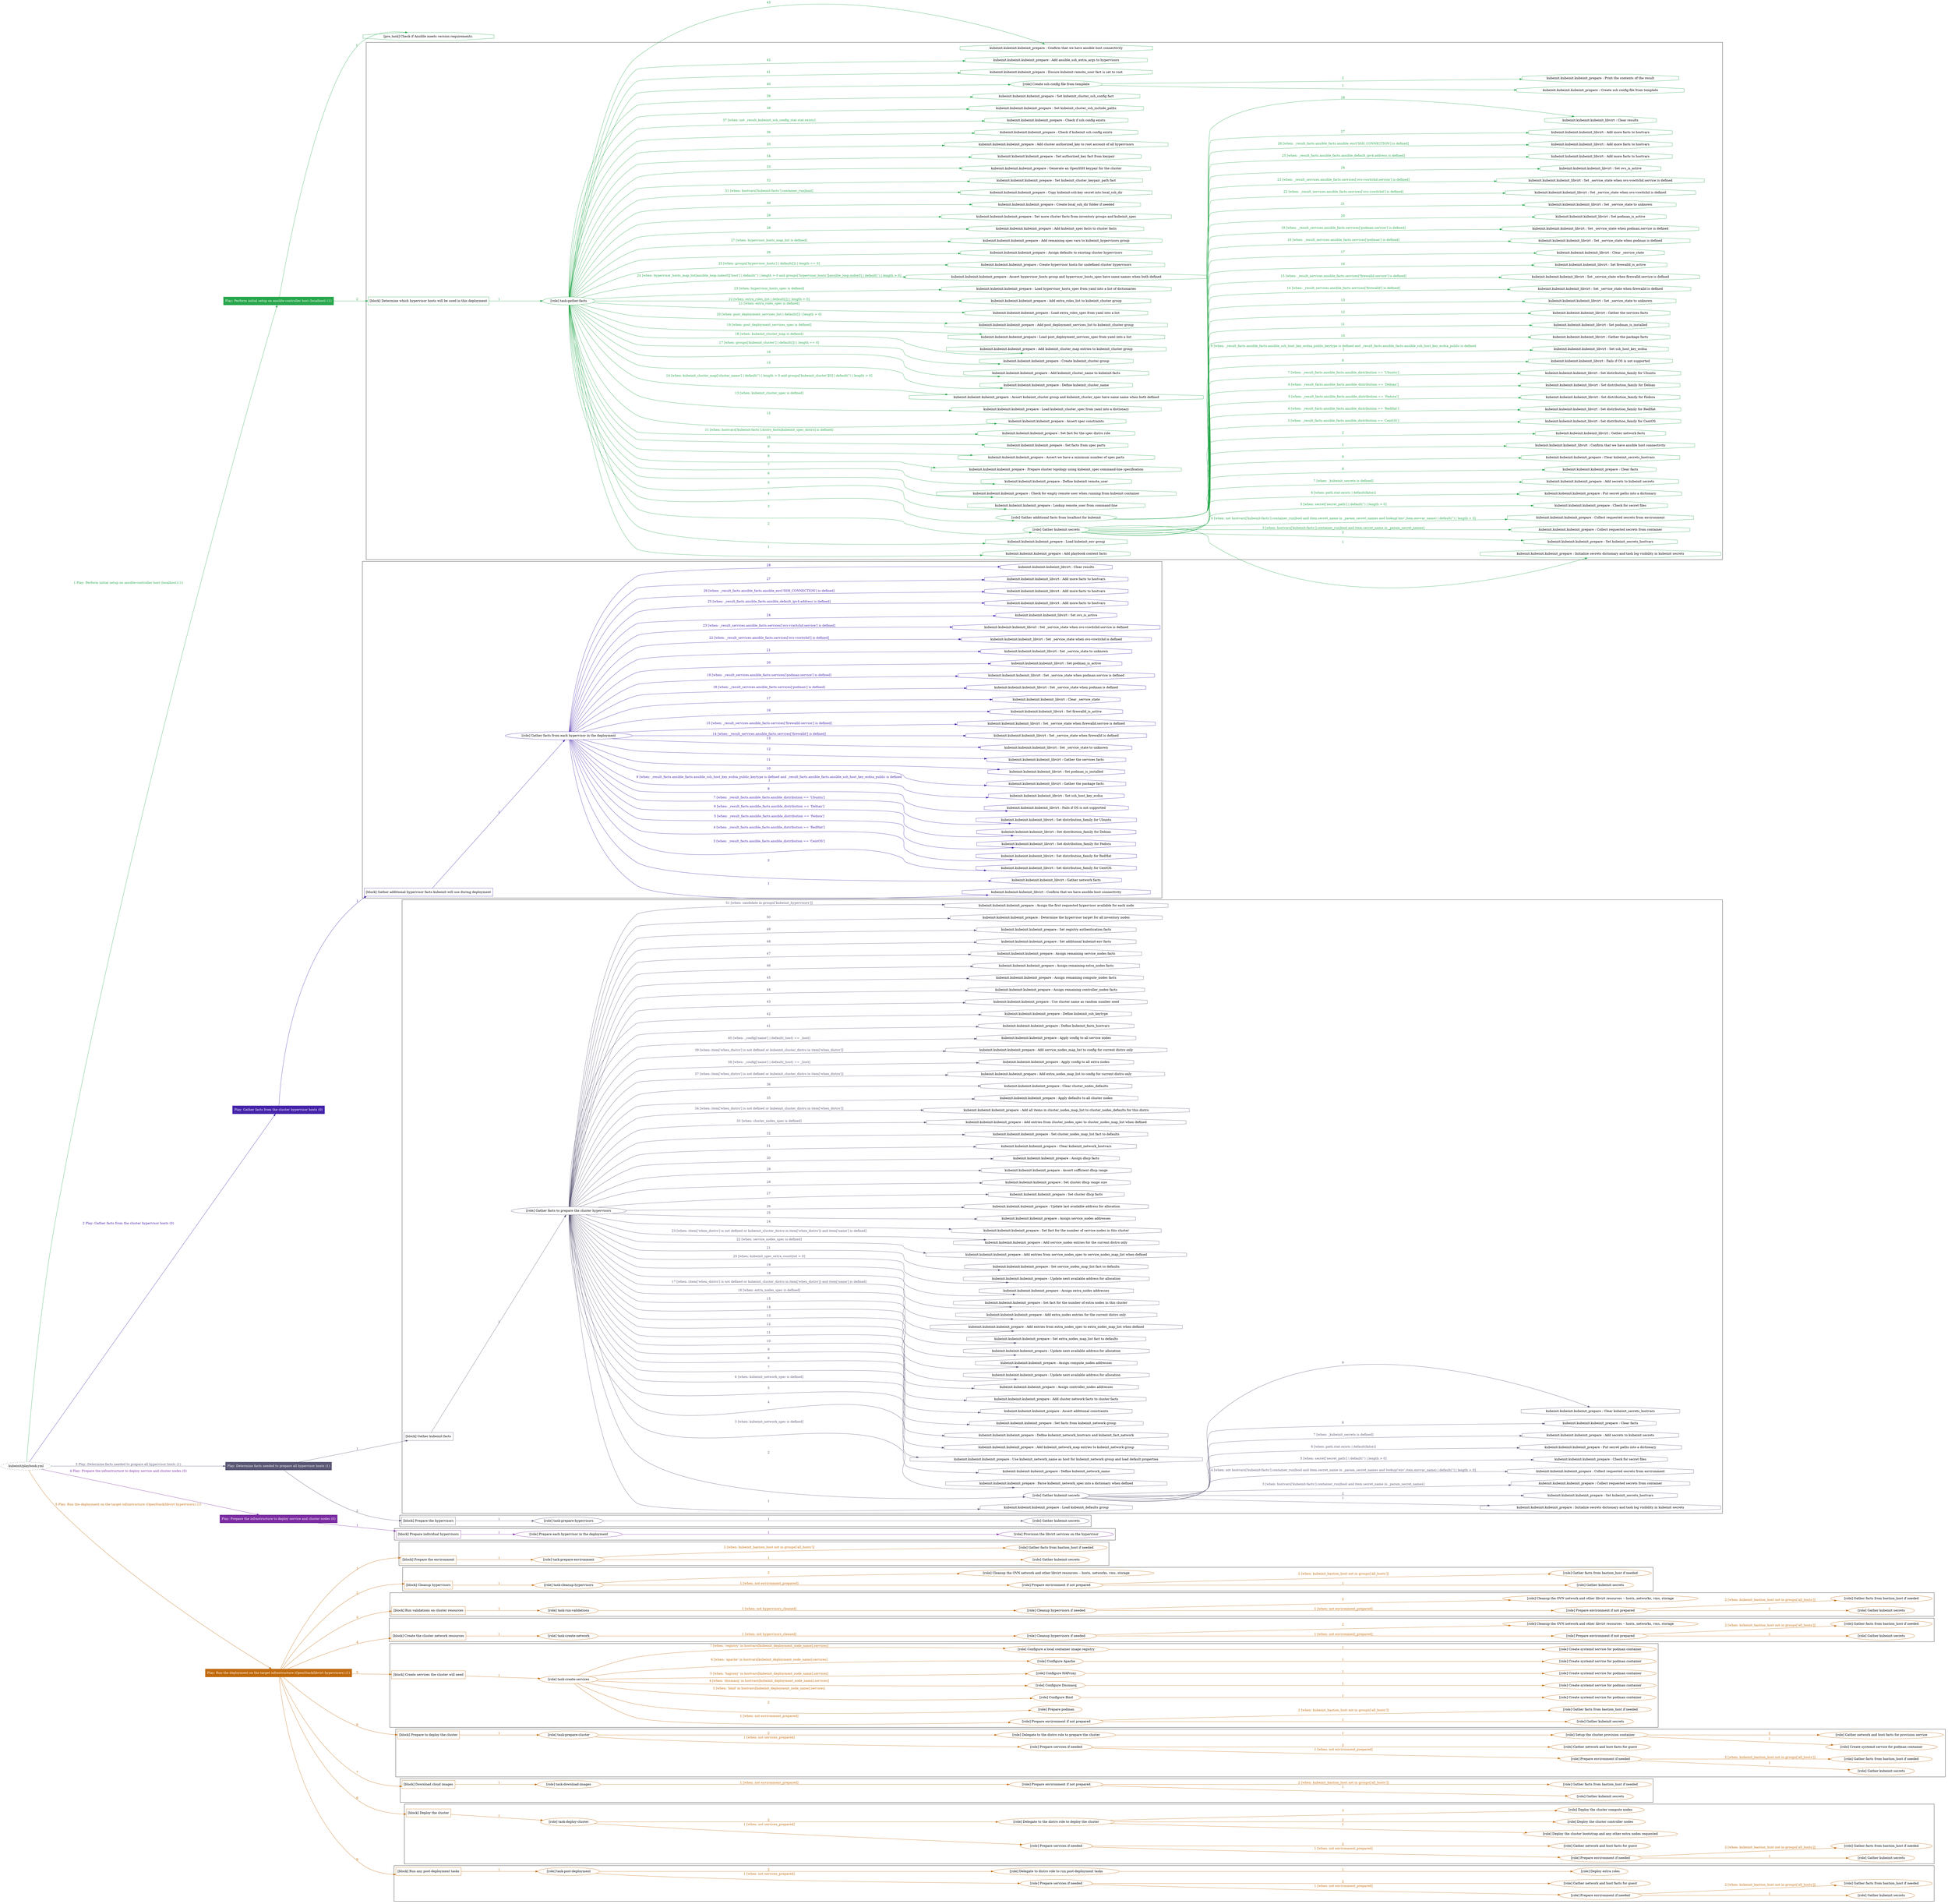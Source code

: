 digraph {
	graph [concentrate=true ordering=in rankdir=LR ratio=fill]
	edge [esep=5 sep=10]
	"kubeinit/playbook.yml" [URL="/home/runner/work/kubeinit/kubeinit/kubeinit/playbook.yml" id=playbook_83ff7607 style=dotted]
	"kubeinit/playbook.yml" -> play_1064783e [label="1 Play: Perform initial setup on ansible-controller host (localhost) (1)" color="#26a64a" fontcolor="#26a64a" id=edge_play_1064783e labeltooltip="1 Play: Perform initial setup on ansible-controller host (localhost) (1)" tooltip="1 Play: Perform initial setup on ansible-controller host (localhost) (1)"]
	subgraph "Play: Perform initial setup on ansible-controller host (localhost) (1)" {
		play_1064783e [label="Play: Perform initial setup on ansible-controller host (localhost) (1)" URL="/home/runner/work/kubeinit/kubeinit/kubeinit/playbook.yml" color="#26a64a" fontcolor="#ffffff" id=play_1064783e shape=box style=filled tooltip=localhost]
		pre_task_67d65071 [label="[pre_task] Check if Ansible meets version requirements." URL="/home/runner/work/kubeinit/kubeinit/kubeinit/playbook.yml" color="#26a64a" id=pre_task_67d65071 shape=octagon tooltip="Check if Ansible meets version requirements."]
		play_1064783e -> pre_task_67d65071 [label="1 " color="#26a64a" fontcolor="#26a64a" id=edge_pre_task_67d65071 labeltooltip="1 " tooltip="1 "]
		play_1064783e -> block_5e093285 [label=2 color="#26a64a" fontcolor="#26a64a" id=edge_block_5e093285 labeltooltip=2 tooltip=2]
		subgraph cluster_block_5e093285 {
			block_5e093285 [label="[block] Determine which hypervisor hosts will be used in this deployment" URL="/home/runner/work/kubeinit/kubeinit/kubeinit/playbook.yml" color="#26a64a" id=block_5e093285 labeltooltip="Determine which hypervisor hosts will be used in this deployment" shape=box tooltip="Determine which hypervisor hosts will be used in this deployment"]
			block_5e093285 -> role_12366a69 [label="1 " color="#26a64a" fontcolor="#26a64a" id=edge_role_12366a69 labeltooltip="1 " tooltip="1 "]
			subgraph "task-gather-facts" {
				role_12366a69 [label="[role] task-gather-facts" URL="/home/runner/work/kubeinit/kubeinit/kubeinit/playbook.yml" color="#26a64a" id=role_12366a69 tooltip="task-gather-facts"]
				task_feac6f58 [label="kubeinit.kubeinit.kubeinit_prepare : Add playbook context facts" URL="/home/runner/.ansible/collections/ansible_collections/kubeinit/kubeinit/roles/kubeinit_prepare/tasks/build_hypervisors_group.yml" color="#26a64a" id=task_feac6f58 shape=octagon tooltip="kubeinit.kubeinit.kubeinit_prepare : Add playbook context facts"]
				role_12366a69 -> task_feac6f58 [label="1 " color="#26a64a" fontcolor="#26a64a" id=edge_task_feac6f58 labeltooltip="1 " tooltip="1 "]
				task_5d48992b [label="kubeinit.kubeinit.kubeinit_prepare : Load kubeinit_env group" URL="/home/runner/.ansible/collections/ansible_collections/kubeinit/kubeinit/roles/kubeinit_prepare/tasks/build_hypervisors_group.yml" color="#26a64a" id=task_5d48992b shape=octagon tooltip="kubeinit.kubeinit.kubeinit_prepare : Load kubeinit_env group"]
				role_12366a69 -> task_5d48992b [label="2 " color="#26a64a" fontcolor="#26a64a" id=edge_task_5d48992b labeltooltip="2 " tooltip="2 "]
				role_12366a69 -> role_d8084acf [label="3 " color="#26a64a" fontcolor="#26a64a" id=edge_role_d8084acf labeltooltip="3 " tooltip="3 "]
				subgraph "Gather kubeinit secrets" {
					role_d8084acf [label="[role] Gather kubeinit secrets" URL="/home/runner/.ansible/collections/ansible_collections/kubeinit/kubeinit/roles/kubeinit_prepare/tasks/build_hypervisors_group.yml" color="#26a64a" id=role_d8084acf tooltip="Gather kubeinit secrets"]
					task_4649e808 [label="kubeinit.kubeinit.kubeinit_prepare : Initialize secrets dictionary and task log visibility in kubeinit secrets" URL="/home/runner/.ansible/collections/ansible_collections/kubeinit/kubeinit/roles/kubeinit_prepare/tasks/gather_kubeinit_secrets.yml" color="#26a64a" id=task_4649e808 shape=octagon tooltip="kubeinit.kubeinit.kubeinit_prepare : Initialize secrets dictionary and task log visibility in kubeinit secrets"]
					role_d8084acf -> task_4649e808 [label="1 " color="#26a64a" fontcolor="#26a64a" id=edge_task_4649e808 labeltooltip="1 " tooltip="1 "]
					task_6b61fd38 [label="kubeinit.kubeinit.kubeinit_prepare : Set kubeinit_secrets_hostvars" URL="/home/runner/.ansible/collections/ansible_collections/kubeinit/kubeinit/roles/kubeinit_prepare/tasks/gather_kubeinit_secrets.yml" color="#26a64a" id=task_6b61fd38 shape=octagon tooltip="kubeinit.kubeinit.kubeinit_prepare : Set kubeinit_secrets_hostvars"]
					role_d8084acf -> task_6b61fd38 [label="2 " color="#26a64a" fontcolor="#26a64a" id=edge_task_6b61fd38 labeltooltip="2 " tooltip="2 "]
					task_6b3cecd6 [label="kubeinit.kubeinit.kubeinit_prepare : Collect requested secrets from container" URL="/home/runner/.ansible/collections/ansible_collections/kubeinit/kubeinit/roles/kubeinit_prepare/tasks/gather_kubeinit_secrets.yml" color="#26a64a" id=task_6b3cecd6 shape=octagon tooltip="kubeinit.kubeinit.kubeinit_prepare : Collect requested secrets from container"]
					role_d8084acf -> task_6b3cecd6 [label="3 [when: hostvars['kubeinit-facts'].container_run|bool and item.secret_name in _param_secret_names]" color="#26a64a" fontcolor="#26a64a" id=edge_task_6b3cecd6 labeltooltip="3 [when: hostvars['kubeinit-facts'].container_run|bool and item.secret_name in _param_secret_names]" tooltip="3 [when: hostvars['kubeinit-facts'].container_run|bool and item.secret_name in _param_secret_names]"]
					task_61f304c4 [label="kubeinit.kubeinit.kubeinit_prepare : Collect requested secrets from environment" URL="/home/runner/.ansible/collections/ansible_collections/kubeinit/kubeinit/roles/kubeinit_prepare/tasks/gather_kubeinit_secrets.yml" color="#26a64a" id=task_61f304c4 shape=octagon tooltip="kubeinit.kubeinit.kubeinit_prepare : Collect requested secrets from environment"]
					role_d8084acf -> task_61f304c4 [label="4 [when: not hostvars['kubeinit-facts'].container_run|bool and item.secret_name in _param_secret_names and lookup('env',item.envvar_name) | default('') | length > 0]" color="#26a64a" fontcolor="#26a64a" id=edge_task_61f304c4 labeltooltip="4 [when: not hostvars['kubeinit-facts'].container_run|bool and item.secret_name in _param_secret_names and lookup('env',item.envvar_name) | default('') | length > 0]" tooltip="4 [when: not hostvars['kubeinit-facts'].container_run|bool and item.secret_name in _param_secret_names and lookup('env',item.envvar_name) | default('') | length > 0]"]
					task_85591712 [label="kubeinit.kubeinit.kubeinit_prepare : Check for secret files" URL="/home/runner/.ansible/collections/ansible_collections/kubeinit/kubeinit/roles/kubeinit_prepare/tasks/gather_kubeinit_secrets.yml" color="#26a64a" id=task_85591712 shape=octagon tooltip="kubeinit.kubeinit.kubeinit_prepare : Check for secret files"]
					role_d8084acf -> task_85591712 [label="5 [when: secret['secret_path'] | default('') | length > 0]" color="#26a64a" fontcolor="#26a64a" id=edge_task_85591712 labeltooltip="5 [when: secret['secret_path'] | default('') | length > 0]" tooltip="5 [when: secret['secret_path'] | default('') | length > 0]"]
					task_54a696af [label="kubeinit.kubeinit.kubeinit_prepare : Put secret paths into a dictionary" URL="/home/runner/.ansible/collections/ansible_collections/kubeinit/kubeinit/roles/kubeinit_prepare/tasks/gather_kubeinit_secrets.yml" color="#26a64a" id=task_54a696af shape=octagon tooltip="kubeinit.kubeinit.kubeinit_prepare : Put secret paths into a dictionary"]
					role_d8084acf -> task_54a696af [label="6 [when: path.stat.exists | default(false)]" color="#26a64a" fontcolor="#26a64a" id=edge_task_54a696af labeltooltip="6 [when: path.stat.exists | default(false)]" tooltip="6 [when: path.stat.exists | default(false)]"]
					task_85deecdc [label="kubeinit.kubeinit.kubeinit_prepare : Add secrets to kubeinit secrets" URL="/home/runner/.ansible/collections/ansible_collections/kubeinit/kubeinit/roles/kubeinit_prepare/tasks/gather_kubeinit_secrets.yml" color="#26a64a" id=task_85deecdc shape=octagon tooltip="kubeinit.kubeinit.kubeinit_prepare : Add secrets to kubeinit secrets"]
					role_d8084acf -> task_85deecdc [label="7 [when: _kubeinit_secrets is defined]" color="#26a64a" fontcolor="#26a64a" id=edge_task_85deecdc labeltooltip="7 [when: _kubeinit_secrets is defined]" tooltip="7 [when: _kubeinit_secrets is defined]"]
					task_b18c9f91 [label="kubeinit.kubeinit.kubeinit_prepare : Clear facts" URL="/home/runner/.ansible/collections/ansible_collections/kubeinit/kubeinit/roles/kubeinit_prepare/tasks/gather_kubeinit_secrets.yml" color="#26a64a" id=task_b18c9f91 shape=octagon tooltip="kubeinit.kubeinit.kubeinit_prepare : Clear facts"]
					role_d8084acf -> task_b18c9f91 [label="8 " color="#26a64a" fontcolor="#26a64a" id=edge_task_b18c9f91 labeltooltip="8 " tooltip="8 "]
					task_998f3151 [label="kubeinit.kubeinit.kubeinit_prepare : Clear kubeinit_secrets_hostvars" URL="/home/runner/.ansible/collections/ansible_collections/kubeinit/kubeinit/roles/kubeinit_prepare/tasks/gather_kubeinit_secrets.yml" color="#26a64a" id=task_998f3151 shape=octagon tooltip="kubeinit.kubeinit.kubeinit_prepare : Clear kubeinit_secrets_hostvars"]
					role_d8084acf -> task_998f3151 [label="9 " color="#26a64a" fontcolor="#26a64a" id=edge_task_998f3151 labeltooltip="9 " tooltip="9 "]
				}
				role_12366a69 -> role_5d0914b6 [label="4 " color="#26a64a" fontcolor="#26a64a" id=edge_role_5d0914b6 labeltooltip="4 " tooltip="4 "]
				subgraph "Gather additional facts from localhost for kubeinit" {
					role_5d0914b6 [label="[role] Gather additional facts from localhost for kubeinit" URL="/home/runner/.ansible/collections/ansible_collections/kubeinit/kubeinit/roles/kubeinit_prepare/tasks/build_hypervisors_group.yml" color="#26a64a" id=role_5d0914b6 tooltip="Gather additional facts from localhost for kubeinit"]
					task_430c1478 [label="kubeinit.kubeinit.kubeinit_libvirt : Confirm that we have ansible host connectivity" URL="/home/runner/.ansible/collections/ansible_collections/kubeinit/kubeinit/roles/kubeinit_libvirt/tasks/gather_host_facts.yml" color="#26a64a" id=task_430c1478 shape=octagon tooltip="kubeinit.kubeinit.kubeinit_libvirt : Confirm that we have ansible host connectivity"]
					role_5d0914b6 -> task_430c1478 [label="1 " color="#26a64a" fontcolor="#26a64a" id=edge_task_430c1478 labeltooltip="1 " tooltip="1 "]
					task_18a1c62c [label="kubeinit.kubeinit.kubeinit_libvirt : Gather network facts" URL="/home/runner/.ansible/collections/ansible_collections/kubeinit/kubeinit/roles/kubeinit_libvirt/tasks/gather_host_facts.yml" color="#26a64a" id=task_18a1c62c shape=octagon tooltip="kubeinit.kubeinit.kubeinit_libvirt : Gather network facts"]
					role_5d0914b6 -> task_18a1c62c [label="2 " color="#26a64a" fontcolor="#26a64a" id=edge_task_18a1c62c labeltooltip="2 " tooltip="2 "]
					task_f45cf376 [label="kubeinit.kubeinit.kubeinit_libvirt : Set distribution_family for CentOS" URL="/home/runner/.ansible/collections/ansible_collections/kubeinit/kubeinit/roles/kubeinit_libvirt/tasks/gather_host_facts.yml" color="#26a64a" id=task_f45cf376 shape=octagon tooltip="kubeinit.kubeinit.kubeinit_libvirt : Set distribution_family for CentOS"]
					role_5d0914b6 -> task_f45cf376 [label="3 [when: _result_facts.ansible_facts.ansible_distribution == 'CentOS']" color="#26a64a" fontcolor="#26a64a" id=edge_task_f45cf376 labeltooltip="3 [when: _result_facts.ansible_facts.ansible_distribution == 'CentOS']" tooltip="3 [when: _result_facts.ansible_facts.ansible_distribution == 'CentOS']"]
					task_02766694 [label="kubeinit.kubeinit.kubeinit_libvirt : Set distribution_family for RedHat" URL="/home/runner/.ansible/collections/ansible_collections/kubeinit/kubeinit/roles/kubeinit_libvirt/tasks/gather_host_facts.yml" color="#26a64a" id=task_02766694 shape=octagon tooltip="kubeinit.kubeinit.kubeinit_libvirt : Set distribution_family for RedHat"]
					role_5d0914b6 -> task_02766694 [label="4 [when: _result_facts.ansible_facts.ansible_distribution == 'RedHat']" color="#26a64a" fontcolor="#26a64a" id=edge_task_02766694 labeltooltip="4 [when: _result_facts.ansible_facts.ansible_distribution == 'RedHat']" tooltip="4 [when: _result_facts.ansible_facts.ansible_distribution == 'RedHat']"]
					task_927ebc40 [label="kubeinit.kubeinit.kubeinit_libvirt : Set distribution_family for Fedora" URL="/home/runner/.ansible/collections/ansible_collections/kubeinit/kubeinit/roles/kubeinit_libvirt/tasks/gather_host_facts.yml" color="#26a64a" id=task_927ebc40 shape=octagon tooltip="kubeinit.kubeinit.kubeinit_libvirt : Set distribution_family for Fedora"]
					role_5d0914b6 -> task_927ebc40 [label="5 [when: _result_facts.ansible_facts.ansible_distribution == 'Fedora']" color="#26a64a" fontcolor="#26a64a" id=edge_task_927ebc40 labeltooltip="5 [when: _result_facts.ansible_facts.ansible_distribution == 'Fedora']" tooltip="5 [when: _result_facts.ansible_facts.ansible_distribution == 'Fedora']"]
					task_b4b55207 [label="kubeinit.kubeinit.kubeinit_libvirt : Set distribution_family for Debian" URL="/home/runner/.ansible/collections/ansible_collections/kubeinit/kubeinit/roles/kubeinit_libvirt/tasks/gather_host_facts.yml" color="#26a64a" id=task_b4b55207 shape=octagon tooltip="kubeinit.kubeinit.kubeinit_libvirt : Set distribution_family for Debian"]
					role_5d0914b6 -> task_b4b55207 [label="6 [when: _result_facts.ansible_facts.ansible_distribution == 'Debian']" color="#26a64a" fontcolor="#26a64a" id=edge_task_b4b55207 labeltooltip="6 [when: _result_facts.ansible_facts.ansible_distribution == 'Debian']" tooltip="6 [when: _result_facts.ansible_facts.ansible_distribution == 'Debian']"]
					task_28d5ef65 [label="kubeinit.kubeinit.kubeinit_libvirt : Set distribution_family for Ubuntu" URL="/home/runner/.ansible/collections/ansible_collections/kubeinit/kubeinit/roles/kubeinit_libvirt/tasks/gather_host_facts.yml" color="#26a64a" id=task_28d5ef65 shape=octagon tooltip="kubeinit.kubeinit.kubeinit_libvirt : Set distribution_family for Ubuntu"]
					role_5d0914b6 -> task_28d5ef65 [label="7 [when: _result_facts.ansible_facts.ansible_distribution == 'Ubuntu']" color="#26a64a" fontcolor="#26a64a" id=edge_task_28d5ef65 labeltooltip="7 [when: _result_facts.ansible_facts.ansible_distribution == 'Ubuntu']" tooltip="7 [when: _result_facts.ansible_facts.ansible_distribution == 'Ubuntu']"]
					task_4b874f6d [label="kubeinit.kubeinit.kubeinit_libvirt : Fails if OS is not supported" URL="/home/runner/.ansible/collections/ansible_collections/kubeinit/kubeinit/roles/kubeinit_libvirt/tasks/gather_host_facts.yml" color="#26a64a" id=task_4b874f6d shape=octagon tooltip="kubeinit.kubeinit.kubeinit_libvirt : Fails if OS is not supported"]
					role_5d0914b6 -> task_4b874f6d [label="8 " color="#26a64a" fontcolor="#26a64a" id=edge_task_4b874f6d labeltooltip="8 " tooltip="8 "]
					task_0728e42e [label="kubeinit.kubeinit.kubeinit_libvirt : Set ssh_host_key_ecdsa" URL="/home/runner/.ansible/collections/ansible_collections/kubeinit/kubeinit/roles/kubeinit_libvirt/tasks/gather_host_facts.yml" color="#26a64a" id=task_0728e42e shape=octagon tooltip="kubeinit.kubeinit.kubeinit_libvirt : Set ssh_host_key_ecdsa"]
					role_5d0914b6 -> task_0728e42e [label="9 [when: _result_facts.ansible_facts.ansible_ssh_host_key_ecdsa_public_keytype is defined and _result_facts.ansible_facts.ansible_ssh_host_key_ecdsa_public is defined
]" color="#26a64a" fontcolor="#26a64a" id=edge_task_0728e42e labeltooltip="9 [when: _result_facts.ansible_facts.ansible_ssh_host_key_ecdsa_public_keytype is defined and _result_facts.ansible_facts.ansible_ssh_host_key_ecdsa_public is defined
]" tooltip="9 [when: _result_facts.ansible_facts.ansible_ssh_host_key_ecdsa_public_keytype is defined and _result_facts.ansible_facts.ansible_ssh_host_key_ecdsa_public is defined
]"]
					task_d0fbb1ea [label="kubeinit.kubeinit.kubeinit_libvirt : Gather the package facts" URL="/home/runner/.ansible/collections/ansible_collections/kubeinit/kubeinit/roles/kubeinit_libvirt/tasks/gather_host_facts.yml" color="#26a64a" id=task_d0fbb1ea shape=octagon tooltip="kubeinit.kubeinit.kubeinit_libvirt : Gather the package facts"]
					role_5d0914b6 -> task_d0fbb1ea [label="10 " color="#26a64a" fontcolor="#26a64a" id=edge_task_d0fbb1ea labeltooltip="10 " tooltip="10 "]
					task_3c854f67 [label="kubeinit.kubeinit.kubeinit_libvirt : Set podman_is_installed" URL="/home/runner/.ansible/collections/ansible_collections/kubeinit/kubeinit/roles/kubeinit_libvirt/tasks/gather_host_facts.yml" color="#26a64a" id=task_3c854f67 shape=octagon tooltip="kubeinit.kubeinit.kubeinit_libvirt : Set podman_is_installed"]
					role_5d0914b6 -> task_3c854f67 [label="11 " color="#26a64a" fontcolor="#26a64a" id=edge_task_3c854f67 labeltooltip="11 " tooltip="11 "]
					task_7442cf0f [label="kubeinit.kubeinit.kubeinit_libvirt : Gather the services facts" URL="/home/runner/.ansible/collections/ansible_collections/kubeinit/kubeinit/roles/kubeinit_libvirt/tasks/gather_host_facts.yml" color="#26a64a" id=task_7442cf0f shape=octagon tooltip="kubeinit.kubeinit.kubeinit_libvirt : Gather the services facts"]
					role_5d0914b6 -> task_7442cf0f [label="12 " color="#26a64a" fontcolor="#26a64a" id=edge_task_7442cf0f labeltooltip="12 " tooltip="12 "]
					task_3cda285c [label="kubeinit.kubeinit.kubeinit_libvirt : Set _service_state to unknown" URL="/home/runner/.ansible/collections/ansible_collections/kubeinit/kubeinit/roles/kubeinit_libvirt/tasks/gather_host_facts.yml" color="#26a64a" id=task_3cda285c shape=octagon tooltip="kubeinit.kubeinit.kubeinit_libvirt : Set _service_state to unknown"]
					role_5d0914b6 -> task_3cda285c [label="13 " color="#26a64a" fontcolor="#26a64a" id=edge_task_3cda285c labeltooltip="13 " tooltip="13 "]
					task_a6d25a26 [label="kubeinit.kubeinit.kubeinit_libvirt : Set _service_state when firewalld is defined" URL="/home/runner/.ansible/collections/ansible_collections/kubeinit/kubeinit/roles/kubeinit_libvirt/tasks/gather_host_facts.yml" color="#26a64a" id=task_a6d25a26 shape=octagon tooltip="kubeinit.kubeinit.kubeinit_libvirt : Set _service_state when firewalld is defined"]
					role_5d0914b6 -> task_a6d25a26 [label="14 [when: _result_services.ansible_facts.services['firewalld'] is defined]" color="#26a64a" fontcolor="#26a64a" id=edge_task_a6d25a26 labeltooltip="14 [when: _result_services.ansible_facts.services['firewalld'] is defined]" tooltip="14 [when: _result_services.ansible_facts.services['firewalld'] is defined]"]
					task_63aff49f [label="kubeinit.kubeinit.kubeinit_libvirt : Set _service_state when firewalld.service is defined" URL="/home/runner/.ansible/collections/ansible_collections/kubeinit/kubeinit/roles/kubeinit_libvirt/tasks/gather_host_facts.yml" color="#26a64a" id=task_63aff49f shape=octagon tooltip="kubeinit.kubeinit.kubeinit_libvirt : Set _service_state when firewalld.service is defined"]
					role_5d0914b6 -> task_63aff49f [label="15 [when: _result_services.ansible_facts.services['firewalld.service'] is defined]" color="#26a64a" fontcolor="#26a64a" id=edge_task_63aff49f labeltooltip="15 [when: _result_services.ansible_facts.services['firewalld.service'] is defined]" tooltip="15 [when: _result_services.ansible_facts.services['firewalld.service'] is defined]"]
					task_ce6a37f0 [label="kubeinit.kubeinit.kubeinit_libvirt : Set firewalld_is_active" URL="/home/runner/.ansible/collections/ansible_collections/kubeinit/kubeinit/roles/kubeinit_libvirt/tasks/gather_host_facts.yml" color="#26a64a" id=task_ce6a37f0 shape=octagon tooltip="kubeinit.kubeinit.kubeinit_libvirt : Set firewalld_is_active"]
					role_5d0914b6 -> task_ce6a37f0 [label="16 " color="#26a64a" fontcolor="#26a64a" id=edge_task_ce6a37f0 labeltooltip="16 " tooltip="16 "]
					task_e2c1476a [label="kubeinit.kubeinit.kubeinit_libvirt : Clear _service_state" URL="/home/runner/.ansible/collections/ansible_collections/kubeinit/kubeinit/roles/kubeinit_libvirt/tasks/gather_host_facts.yml" color="#26a64a" id=task_e2c1476a shape=octagon tooltip="kubeinit.kubeinit.kubeinit_libvirt : Clear _service_state"]
					role_5d0914b6 -> task_e2c1476a [label="17 " color="#26a64a" fontcolor="#26a64a" id=edge_task_e2c1476a labeltooltip="17 " tooltip="17 "]
					task_e865462c [label="kubeinit.kubeinit.kubeinit_libvirt : Set _service_state when podman is defined" URL="/home/runner/.ansible/collections/ansible_collections/kubeinit/kubeinit/roles/kubeinit_libvirt/tasks/gather_host_facts.yml" color="#26a64a" id=task_e865462c shape=octagon tooltip="kubeinit.kubeinit.kubeinit_libvirt : Set _service_state when podman is defined"]
					role_5d0914b6 -> task_e865462c [label="18 [when: _result_services.ansible_facts.services['podman'] is defined]" color="#26a64a" fontcolor="#26a64a" id=edge_task_e865462c labeltooltip="18 [when: _result_services.ansible_facts.services['podman'] is defined]" tooltip="18 [when: _result_services.ansible_facts.services['podman'] is defined]"]
					task_02cbba60 [label="kubeinit.kubeinit.kubeinit_libvirt : Set _service_state when podman.service is defined" URL="/home/runner/.ansible/collections/ansible_collections/kubeinit/kubeinit/roles/kubeinit_libvirt/tasks/gather_host_facts.yml" color="#26a64a" id=task_02cbba60 shape=octagon tooltip="kubeinit.kubeinit.kubeinit_libvirt : Set _service_state when podman.service is defined"]
					role_5d0914b6 -> task_02cbba60 [label="19 [when: _result_services.ansible_facts.services['podman.service'] is defined]" color="#26a64a" fontcolor="#26a64a" id=edge_task_02cbba60 labeltooltip="19 [when: _result_services.ansible_facts.services['podman.service'] is defined]" tooltip="19 [when: _result_services.ansible_facts.services['podman.service'] is defined]"]
					task_99d66888 [label="kubeinit.kubeinit.kubeinit_libvirt : Set podman_is_active" URL="/home/runner/.ansible/collections/ansible_collections/kubeinit/kubeinit/roles/kubeinit_libvirt/tasks/gather_host_facts.yml" color="#26a64a" id=task_99d66888 shape=octagon tooltip="kubeinit.kubeinit.kubeinit_libvirt : Set podman_is_active"]
					role_5d0914b6 -> task_99d66888 [label="20 " color="#26a64a" fontcolor="#26a64a" id=edge_task_99d66888 labeltooltip="20 " tooltip="20 "]
					task_88bd3315 [label="kubeinit.kubeinit.kubeinit_libvirt : Set _service_state to unknown" URL="/home/runner/.ansible/collections/ansible_collections/kubeinit/kubeinit/roles/kubeinit_libvirt/tasks/gather_host_facts.yml" color="#26a64a" id=task_88bd3315 shape=octagon tooltip="kubeinit.kubeinit.kubeinit_libvirt : Set _service_state to unknown"]
					role_5d0914b6 -> task_88bd3315 [label="21 " color="#26a64a" fontcolor="#26a64a" id=edge_task_88bd3315 labeltooltip="21 " tooltip="21 "]
					task_84f03835 [label="kubeinit.kubeinit.kubeinit_libvirt : Set _service_state when ovs-vswitchd is defined" URL="/home/runner/.ansible/collections/ansible_collections/kubeinit/kubeinit/roles/kubeinit_libvirt/tasks/gather_host_facts.yml" color="#26a64a" id=task_84f03835 shape=octagon tooltip="kubeinit.kubeinit.kubeinit_libvirt : Set _service_state when ovs-vswitchd is defined"]
					role_5d0914b6 -> task_84f03835 [label="22 [when: _result_services.ansible_facts.services['ovs-vswitchd'] is defined]" color="#26a64a" fontcolor="#26a64a" id=edge_task_84f03835 labeltooltip="22 [when: _result_services.ansible_facts.services['ovs-vswitchd'] is defined]" tooltip="22 [when: _result_services.ansible_facts.services['ovs-vswitchd'] is defined]"]
					task_9c6dde30 [label="kubeinit.kubeinit.kubeinit_libvirt : Set _service_state when ovs-vswitchd.service is defined" URL="/home/runner/.ansible/collections/ansible_collections/kubeinit/kubeinit/roles/kubeinit_libvirt/tasks/gather_host_facts.yml" color="#26a64a" id=task_9c6dde30 shape=octagon tooltip="kubeinit.kubeinit.kubeinit_libvirt : Set _service_state when ovs-vswitchd.service is defined"]
					role_5d0914b6 -> task_9c6dde30 [label="23 [when: _result_services.ansible_facts.services['ovs-vswitchd.service'] is defined]" color="#26a64a" fontcolor="#26a64a" id=edge_task_9c6dde30 labeltooltip="23 [when: _result_services.ansible_facts.services['ovs-vswitchd.service'] is defined]" tooltip="23 [when: _result_services.ansible_facts.services['ovs-vswitchd.service'] is defined]"]
					task_48ff91d0 [label="kubeinit.kubeinit.kubeinit_libvirt : Set ovs_is_active" URL="/home/runner/.ansible/collections/ansible_collections/kubeinit/kubeinit/roles/kubeinit_libvirt/tasks/gather_host_facts.yml" color="#26a64a" id=task_48ff91d0 shape=octagon tooltip="kubeinit.kubeinit.kubeinit_libvirt : Set ovs_is_active"]
					role_5d0914b6 -> task_48ff91d0 [label="24 " color="#26a64a" fontcolor="#26a64a" id=edge_task_48ff91d0 labeltooltip="24 " tooltip="24 "]
					task_2dd6b2b8 [label="kubeinit.kubeinit.kubeinit_libvirt : Add more facts to hostvars" URL="/home/runner/.ansible/collections/ansible_collections/kubeinit/kubeinit/roles/kubeinit_libvirt/tasks/gather_host_facts.yml" color="#26a64a" id=task_2dd6b2b8 shape=octagon tooltip="kubeinit.kubeinit.kubeinit_libvirt : Add more facts to hostvars"]
					role_5d0914b6 -> task_2dd6b2b8 [label="25 [when: _result_facts.ansible_facts.ansible_default_ipv4.address is defined]" color="#26a64a" fontcolor="#26a64a" id=edge_task_2dd6b2b8 labeltooltip="25 [when: _result_facts.ansible_facts.ansible_default_ipv4.address is defined]" tooltip="25 [when: _result_facts.ansible_facts.ansible_default_ipv4.address is defined]"]
					task_1a43bff1 [label="kubeinit.kubeinit.kubeinit_libvirt : Add more facts to hostvars" URL="/home/runner/.ansible/collections/ansible_collections/kubeinit/kubeinit/roles/kubeinit_libvirt/tasks/gather_host_facts.yml" color="#26a64a" id=task_1a43bff1 shape=octagon tooltip="kubeinit.kubeinit.kubeinit_libvirt : Add more facts to hostvars"]
					role_5d0914b6 -> task_1a43bff1 [label="26 [when: _result_facts.ansible_facts.ansible_env['SSH_CONNECTION'] is defined]" color="#26a64a" fontcolor="#26a64a" id=edge_task_1a43bff1 labeltooltip="26 [when: _result_facts.ansible_facts.ansible_env['SSH_CONNECTION'] is defined]" tooltip="26 [when: _result_facts.ansible_facts.ansible_env['SSH_CONNECTION'] is defined]"]
					task_09e18646 [label="kubeinit.kubeinit.kubeinit_libvirt : Add more facts to hostvars" URL="/home/runner/.ansible/collections/ansible_collections/kubeinit/kubeinit/roles/kubeinit_libvirt/tasks/gather_host_facts.yml" color="#26a64a" id=task_09e18646 shape=octagon tooltip="kubeinit.kubeinit.kubeinit_libvirt : Add more facts to hostvars"]
					role_5d0914b6 -> task_09e18646 [label="27 " color="#26a64a" fontcolor="#26a64a" id=edge_task_09e18646 labeltooltip="27 " tooltip="27 "]
					task_39fe951b [label="kubeinit.kubeinit.kubeinit_libvirt : Clear results" URL="/home/runner/.ansible/collections/ansible_collections/kubeinit/kubeinit/roles/kubeinit_libvirt/tasks/gather_host_facts.yml" color="#26a64a" id=task_39fe951b shape=octagon tooltip="kubeinit.kubeinit.kubeinit_libvirt : Clear results"]
					role_5d0914b6 -> task_39fe951b [label="28 " color="#26a64a" fontcolor="#26a64a" id=edge_task_39fe951b labeltooltip="28 " tooltip="28 "]
				}
				task_1c7044b5 [label="kubeinit.kubeinit.kubeinit_prepare : Lookup remote_user from command-line" URL="/home/runner/.ansible/collections/ansible_collections/kubeinit/kubeinit/roles/kubeinit_prepare/tasks/build_hypervisors_group.yml" color="#26a64a" id=task_1c7044b5 shape=octagon tooltip="kubeinit.kubeinit.kubeinit_prepare : Lookup remote_user from command-line"]
				role_12366a69 -> task_1c7044b5 [label="5 " color="#26a64a" fontcolor="#26a64a" id=edge_task_1c7044b5 labeltooltip="5 " tooltip="5 "]
				task_3d478fdf [label="kubeinit.kubeinit.kubeinit_prepare : Check for empty remote user when running from kubeinit container" URL="/home/runner/.ansible/collections/ansible_collections/kubeinit/kubeinit/roles/kubeinit_prepare/tasks/build_hypervisors_group.yml" color="#26a64a" id=task_3d478fdf shape=octagon tooltip="kubeinit.kubeinit.kubeinit_prepare : Check for empty remote user when running from kubeinit container"]
				role_12366a69 -> task_3d478fdf [label="6 " color="#26a64a" fontcolor="#26a64a" id=edge_task_3d478fdf labeltooltip="6 " tooltip="6 "]
				task_3d7e6a58 [label="kubeinit.kubeinit.kubeinit_prepare : Define kubeinit remote_user" URL="/home/runner/.ansible/collections/ansible_collections/kubeinit/kubeinit/roles/kubeinit_prepare/tasks/build_hypervisors_group.yml" color="#26a64a" id=task_3d7e6a58 shape=octagon tooltip="kubeinit.kubeinit.kubeinit_prepare : Define kubeinit remote_user"]
				role_12366a69 -> task_3d7e6a58 [label="7 " color="#26a64a" fontcolor="#26a64a" id=edge_task_3d7e6a58 labeltooltip="7 " tooltip="7 "]
				task_a9d81509 [label="kubeinit.kubeinit.kubeinit_prepare : Prepare cluster topology using kubeinit_spec command-line specification" URL="/home/runner/.ansible/collections/ansible_collections/kubeinit/kubeinit/roles/kubeinit_prepare/tasks/build_hypervisors_group.yml" color="#26a64a" id=task_a9d81509 shape=octagon tooltip="kubeinit.kubeinit.kubeinit_prepare : Prepare cluster topology using kubeinit_spec command-line specification"]
				role_12366a69 -> task_a9d81509 [label="8 " color="#26a64a" fontcolor="#26a64a" id=edge_task_a9d81509 labeltooltip="8 " tooltip="8 "]
				task_2f5dee6c [label="kubeinit.kubeinit.kubeinit_prepare : Assert we have a minimum number of spec parts" URL="/home/runner/.ansible/collections/ansible_collections/kubeinit/kubeinit/roles/kubeinit_prepare/tasks/build_hypervisors_group.yml" color="#26a64a" id=task_2f5dee6c shape=octagon tooltip="kubeinit.kubeinit.kubeinit_prepare : Assert we have a minimum number of spec parts"]
				role_12366a69 -> task_2f5dee6c [label="9 " color="#26a64a" fontcolor="#26a64a" id=edge_task_2f5dee6c labeltooltip="9 " tooltip="9 "]
				task_37f627b3 [label="kubeinit.kubeinit.kubeinit_prepare : Set facts from spec parts" URL="/home/runner/.ansible/collections/ansible_collections/kubeinit/kubeinit/roles/kubeinit_prepare/tasks/build_hypervisors_group.yml" color="#26a64a" id=task_37f627b3 shape=octagon tooltip="kubeinit.kubeinit.kubeinit_prepare : Set facts from spec parts"]
				role_12366a69 -> task_37f627b3 [label="10 " color="#26a64a" fontcolor="#26a64a" id=edge_task_37f627b3 labeltooltip="10 " tooltip="10 "]
				task_059e017e [label="kubeinit.kubeinit.kubeinit_prepare : Set fact for the spec distro role" URL="/home/runner/.ansible/collections/ansible_collections/kubeinit/kubeinit/roles/kubeinit_prepare/tasks/build_hypervisors_group.yml" color="#26a64a" id=task_059e017e shape=octagon tooltip="kubeinit.kubeinit.kubeinit_prepare : Set fact for the spec distro role"]
				role_12366a69 -> task_059e017e [label="11 [when: hostvars['kubeinit-facts'].distro_facts[kubeinit_spec_distro] is defined]" color="#26a64a" fontcolor="#26a64a" id=edge_task_059e017e labeltooltip="11 [when: hostvars['kubeinit-facts'].distro_facts[kubeinit_spec_distro] is defined]" tooltip="11 [when: hostvars['kubeinit-facts'].distro_facts[kubeinit_spec_distro] is defined]"]
				task_08f456ee [label="kubeinit.kubeinit.kubeinit_prepare : Assert spec constraints" URL="/home/runner/.ansible/collections/ansible_collections/kubeinit/kubeinit/roles/kubeinit_prepare/tasks/build_hypervisors_group.yml" color="#26a64a" id=task_08f456ee shape=octagon tooltip="kubeinit.kubeinit.kubeinit_prepare : Assert spec constraints"]
				role_12366a69 -> task_08f456ee [label="12 " color="#26a64a" fontcolor="#26a64a" id=edge_task_08f456ee labeltooltip="12 " tooltip="12 "]
				task_5b793e51 [label="kubeinit.kubeinit.kubeinit_prepare : Load kubeinit_cluster_spec from yaml into a dictionary" URL="/home/runner/.ansible/collections/ansible_collections/kubeinit/kubeinit/roles/kubeinit_prepare/tasks/build_hypervisors_group.yml" color="#26a64a" id=task_5b793e51 shape=octagon tooltip="kubeinit.kubeinit.kubeinit_prepare : Load kubeinit_cluster_spec from yaml into a dictionary"]
				role_12366a69 -> task_5b793e51 [label="13 [when: kubeinit_cluster_spec is defined]" color="#26a64a" fontcolor="#26a64a" id=edge_task_5b793e51 labeltooltip="13 [when: kubeinit_cluster_spec is defined]" tooltip="13 [when: kubeinit_cluster_spec is defined]"]
				task_eb86c1c2 [label="kubeinit.kubeinit.kubeinit_prepare : Assert kubeinit_cluster group and kubeinit_cluster_spec have same name when both defined" URL="/home/runner/.ansible/collections/ansible_collections/kubeinit/kubeinit/roles/kubeinit_prepare/tasks/build_hypervisors_group.yml" color="#26a64a" id=task_eb86c1c2 shape=octagon tooltip="kubeinit.kubeinit.kubeinit_prepare : Assert kubeinit_cluster group and kubeinit_cluster_spec have same name when both defined"]
				role_12366a69 -> task_eb86c1c2 [label="14 [when: kubeinit_cluster_map['cluster_name'] | default('') | length > 0 and groups['kubeinit_cluster'][0] | default('') | length > 0]" color="#26a64a" fontcolor="#26a64a" id=edge_task_eb86c1c2 labeltooltip="14 [when: kubeinit_cluster_map['cluster_name'] | default('') | length > 0 and groups['kubeinit_cluster'][0] | default('') | length > 0]" tooltip="14 [when: kubeinit_cluster_map['cluster_name'] | default('') | length > 0 and groups['kubeinit_cluster'][0] | default('') | length > 0]"]
				task_a74eb909 [label="kubeinit.kubeinit.kubeinit_prepare : Define kubeinit_cluster_name" URL="/home/runner/.ansible/collections/ansible_collections/kubeinit/kubeinit/roles/kubeinit_prepare/tasks/build_hypervisors_group.yml" color="#26a64a" id=task_a74eb909 shape=octagon tooltip="kubeinit.kubeinit.kubeinit_prepare : Define kubeinit_cluster_name"]
				role_12366a69 -> task_a74eb909 [label="15 " color="#26a64a" fontcolor="#26a64a" id=edge_task_a74eb909 labeltooltip="15 " tooltip="15 "]
				task_ef354b55 [label="kubeinit.kubeinit.kubeinit_prepare : Add kubeinit_cluster_name to kubeinit-facts" URL="/home/runner/.ansible/collections/ansible_collections/kubeinit/kubeinit/roles/kubeinit_prepare/tasks/build_hypervisors_group.yml" color="#26a64a" id=task_ef354b55 shape=octagon tooltip="kubeinit.kubeinit.kubeinit_prepare : Add kubeinit_cluster_name to kubeinit-facts"]
				role_12366a69 -> task_ef354b55 [label="16 " color="#26a64a" fontcolor="#26a64a" id=edge_task_ef354b55 labeltooltip="16 " tooltip="16 "]
				task_38ba1ca8 [label="kubeinit.kubeinit.kubeinit_prepare : Create kubeinit_cluster group" URL="/home/runner/.ansible/collections/ansible_collections/kubeinit/kubeinit/roles/kubeinit_prepare/tasks/build_hypervisors_group.yml" color="#26a64a" id=task_38ba1ca8 shape=octagon tooltip="kubeinit.kubeinit.kubeinit_prepare : Create kubeinit_cluster group"]
				role_12366a69 -> task_38ba1ca8 [label="17 [when: groups['kubeinit_cluster'] | default([]) | length == 0]" color="#26a64a" fontcolor="#26a64a" id=edge_task_38ba1ca8 labeltooltip="17 [when: groups['kubeinit_cluster'] | default([]) | length == 0]" tooltip="17 [when: groups['kubeinit_cluster'] | default([]) | length == 0]"]
				task_deb18fba [label="kubeinit.kubeinit.kubeinit_prepare : Add kubeinit_cluster_map entries to kubeinit_cluster group" URL="/home/runner/.ansible/collections/ansible_collections/kubeinit/kubeinit/roles/kubeinit_prepare/tasks/build_hypervisors_group.yml" color="#26a64a" id=task_deb18fba shape=octagon tooltip="kubeinit.kubeinit.kubeinit_prepare : Add kubeinit_cluster_map entries to kubeinit_cluster group"]
				role_12366a69 -> task_deb18fba [label="18 [when: kubeinit_cluster_map is defined]" color="#26a64a" fontcolor="#26a64a" id=edge_task_deb18fba labeltooltip="18 [when: kubeinit_cluster_map is defined]" tooltip="18 [when: kubeinit_cluster_map is defined]"]
				task_0230c843 [label="kubeinit.kubeinit.kubeinit_prepare : Load post_deployment_services_spec from yaml into a list" URL="/home/runner/.ansible/collections/ansible_collections/kubeinit/kubeinit/roles/kubeinit_prepare/tasks/build_hypervisors_group.yml" color="#26a64a" id=task_0230c843 shape=octagon tooltip="kubeinit.kubeinit.kubeinit_prepare : Load post_deployment_services_spec from yaml into a list"]
				role_12366a69 -> task_0230c843 [label="19 [when: post_deployment_services_spec is defined]" color="#26a64a" fontcolor="#26a64a" id=edge_task_0230c843 labeltooltip="19 [when: post_deployment_services_spec is defined]" tooltip="19 [when: post_deployment_services_spec is defined]"]
				task_40152cda [label="kubeinit.kubeinit.kubeinit_prepare : Add post_deployment_services_list to kubeinit_cluster group" URL="/home/runner/.ansible/collections/ansible_collections/kubeinit/kubeinit/roles/kubeinit_prepare/tasks/build_hypervisors_group.yml" color="#26a64a" id=task_40152cda shape=octagon tooltip="kubeinit.kubeinit.kubeinit_prepare : Add post_deployment_services_list to kubeinit_cluster group"]
				role_12366a69 -> task_40152cda [label="20 [when: post_deployment_services_list | default([]) | length > 0]" color="#26a64a" fontcolor="#26a64a" id=edge_task_40152cda labeltooltip="20 [when: post_deployment_services_list | default([]) | length > 0]" tooltip="20 [when: post_deployment_services_list | default([]) | length > 0]"]
				task_2890d741 [label="kubeinit.kubeinit.kubeinit_prepare : Load extra_roles_spec from yaml into a list" URL="/home/runner/.ansible/collections/ansible_collections/kubeinit/kubeinit/roles/kubeinit_prepare/tasks/build_hypervisors_group.yml" color="#26a64a" id=task_2890d741 shape=octagon tooltip="kubeinit.kubeinit.kubeinit_prepare : Load extra_roles_spec from yaml into a list"]
				role_12366a69 -> task_2890d741 [label="21 [when: extra_roles_spec is defined]" color="#26a64a" fontcolor="#26a64a" id=edge_task_2890d741 labeltooltip="21 [when: extra_roles_spec is defined]" tooltip="21 [when: extra_roles_spec is defined]"]
				task_0d7886fe [label="kubeinit.kubeinit.kubeinit_prepare : Add extra_roles_list to kubeinit_cluster group" URL="/home/runner/.ansible/collections/ansible_collections/kubeinit/kubeinit/roles/kubeinit_prepare/tasks/build_hypervisors_group.yml" color="#26a64a" id=task_0d7886fe shape=octagon tooltip="kubeinit.kubeinit.kubeinit_prepare : Add extra_roles_list to kubeinit_cluster group"]
				role_12366a69 -> task_0d7886fe [label="22 [when: extra_roles_list | default([]) | length > 0]" color="#26a64a" fontcolor="#26a64a" id=edge_task_0d7886fe labeltooltip="22 [when: extra_roles_list | default([]) | length > 0]" tooltip="22 [when: extra_roles_list | default([]) | length > 0]"]
				task_b62730ce [label="kubeinit.kubeinit.kubeinit_prepare : Load hypervisor_hosts_spec from yaml into a list of dictionaries" URL="/home/runner/.ansible/collections/ansible_collections/kubeinit/kubeinit/roles/kubeinit_prepare/tasks/build_hypervisors_group.yml" color="#26a64a" id=task_b62730ce shape=octagon tooltip="kubeinit.kubeinit.kubeinit_prepare : Load hypervisor_hosts_spec from yaml into a list of dictionaries"]
				role_12366a69 -> task_b62730ce [label="23 [when: hypervisor_hosts_spec is defined]" color="#26a64a" fontcolor="#26a64a" id=edge_task_b62730ce labeltooltip="23 [when: hypervisor_hosts_spec is defined]" tooltip="23 [when: hypervisor_hosts_spec is defined]"]
				task_f35dbea3 [label="kubeinit.kubeinit.kubeinit_prepare : Assert hypervisor_hosts group and hypervisor_hosts_spec have same names when both defined" URL="/home/runner/.ansible/collections/ansible_collections/kubeinit/kubeinit/roles/kubeinit_prepare/tasks/build_hypervisors_group.yml" color="#26a64a" id=task_f35dbea3 shape=octagon tooltip="kubeinit.kubeinit.kubeinit_prepare : Assert hypervisor_hosts group and hypervisor_hosts_spec have same names when both defined"]
				role_12366a69 -> task_f35dbea3 [label="24 [when: hypervisor_hosts_map_list[ansible_loop.index0]['host'] | default('') | length > 0 and groups['hypervisor_hosts'][ansible_loop.index0] | default('') | length > 0]" color="#26a64a" fontcolor="#26a64a" id=edge_task_f35dbea3 labeltooltip="24 [when: hypervisor_hosts_map_list[ansible_loop.index0]['host'] | default('') | length > 0 and groups['hypervisor_hosts'][ansible_loop.index0] | default('') | length > 0]" tooltip="24 [when: hypervisor_hosts_map_list[ansible_loop.index0]['host'] | default('') | length > 0 and groups['hypervisor_hosts'][ansible_loop.index0] | default('') | length > 0]"]
				task_016bca5f [label="kubeinit.kubeinit.kubeinit_prepare : Create hypervisor hosts for undefined cluster hypervisors" URL="/home/runner/.ansible/collections/ansible_collections/kubeinit/kubeinit/roles/kubeinit_prepare/tasks/build_hypervisors_group.yml" color="#26a64a" id=task_016bca5f shape=octagon tooltip="kubeinit.kubeinit.kubeinit_prepare : Create hypervisor hosts for undefined cluster hypervisors"]
				role_12366a69 -> task_016bca5f [label="25 [when: groups['hypervisor_hosts'] | default([]) | length == 0]" color="#26a64a" fontcolor="#26a64a" id=edge_task_016bca5f labeltooltip="25 [when: groups['hypervisor_hosts'] | default([]) | length == 0]" tooltip="25 [when: groups['hypervisor_hosts'] | default([]) | length == 0]"]
				task_b2de688f [label="kubeinit.kubeinit.kubeinit_prepare : Assign defaults to existing cluster hypervisors" URL="/home/runner/.ansible/collections/ansible_collections/kubeinit/kubeinit/roles/kubeinit_prepare/tasks/build_hypervisors_group.yml" color="#26a64a" id=task_b2de688f shape=octagon tooltip="kubeinit.kubeinit.kubeinit_prepare : Assign defaults to existing cluster hypervisors"]
				role_12366a69 -> task_b2de688f [label="26 " color="#26a64a" fontcolor="#26a64a" id=edge_task_b2de688f labeltooltip="26 " tooltip="26 "]
				task_c5e0f210 [label="kubeinit.kubeinit.kubeinit_prepare : Add remaining spec vars to kubeinit_hypervisors group" URL="/home/runner/.ansible/collections/ansible_collections/kubeinit/kubeinit/roles/kubeinit_prepare/tasks/build_hypervisors_group.yml" color="#26a64a" id=task_c5e0f210 shape=octagon tooltip="kubeinit.kubeinit.kubeinit_prepare : Add remaining spec vars to kubeinit_hypervisors group"]
				role_12366a69 -> task_c5e0f210 [label="27 [when: hypervisor_hosts_map_list is defined]" color="#26a64a" fontcolor="#26a64a" id=edge_task_c5e0f210 labeltooltip="27 [when: hypervisor_hosts_map_list is defined]" tooltip="27 [when: hypervisor_hosts_map_list is defined]"]
				task_a3ebf790 [label="kubeinit.kubeinit.kubeinit_prepare : Add kubeinit_spec facts to cluster facts" URL="/home/runner/.ansible/collections/ansible_collections/kubeinit/kubeinit/roles/kubeinit_prepare/tasks/build_hypervisors_group.yml" color="#26a64a" id=task_a3ebf790 shape=octagon tooltip="kubeinit.kubeinit.kubeinit_prepare : Add kubeinit_spec facts to cluster facts"]
				role_12366a69 -> task_a3ebf790 [label="28 " color="#26a64a" fontcolor="#26a64a" id=edge_task_a3ebf790 labeltooltip="28 " tooltip="28 "]
				task_6ffa5c5d [label="kubeinit.kubeinit.kubeinit_prepare : Set more cluster facts from inventory groups and kubeinit_spec" URL="/home/runner/.ansible/collections/ansible_collections/kubeinit/kubeinit/roles/kubeinit_prepare/tasks/build_hypervisors_group.yml" color="#26a64a" id=task_6ffa5c5d shape=octagon tooltip="kubeinit.kubeinit.kubeinit_prepare : Set more cluster facts from inventory groups and kubeinit_spec"]
				role_12366a69 -> task_6ffa5c5d [label="29 " color="#26a64a" fontcolor="#26a64a" id=edge_task_6ffa5c5d labeltooltip="29 " tooltip="29 "]
				task_b1b87683 [label="kubeinit.kubeinit.kubeinit_prepare : Create local_ssh_dir folder if needed" URL="/home/runner/.ansible/collections/ansible_collections/kubeinit/kubeinit/roles/kubeinit_prepare/tasks/build_hypervisors_group.yml" color="#26a64a" id=task_b1b87683 shape=octagon tooltip="kubeinit.kubeinit.kubeinit_prepare : Create local_ssh_dir folder if needed"]
				role_12366a69 -> task_b1b87683 [label="30 " color="#26a64a" fontcolor="#26a64a" id=edge_task_b1b87683 labeltooltip="30 " tooltip="30 "]
				task_5114e886 [label="kubeinit.kubeinit.kubeinit_prepare : Copy kubeinit-ssh-key secret into local_ssh_dir" URL="/home/runner/.ansible/collections/ansible_collections/kubeinit/kubeinit/roles/kubeinit_prepare/tasks/build_hypervisors_group.yml" color="#26a64a" id=task_5114e886 shape=octagon tooltip="kubeinit.kubeinit.kubeinit_prepare : Copy kubeinit-ssh-key secret into local_ssh_dir"]
				role_12366a69 -> task_5114e886 [label="31 [when: hostvars['kubeinit-facts'].container_run|bool]" color="#26a64a" fontcolor="#26a64a" id=edge_task_5114e886 labeltooltip="31 [when: hostvars['kubeinit-facts'].container_run|bool]" tooltip="31 [when: hostvars['kubeinit-facts'].container_run|bool]"]
				task_80bd1c41 [label="kubeinit.kubeinit.kubeinit_prepare : Set kubeinit_cluster_keypair_path fact" URL="/home/runner/.ansible/collections/ansible_collections/kubeinit/kubeinit/roles/kubeinit_prepare/tasks/build_hypervisors_group.yml" color="#26a64a" id=task_80bd1c41 shape=octagon tooltip="kubeinit.kubeinit.kubeinit_prepare : Set kubeinit_cluster_keypair_path fact"]
				role_12366a69 -> task_80bd1c41 [label="32 " color="#26a64a" fontcolor="#26a64a" id=edge_task_80bd1c41 labeltooltip="32 " tooltip="32 "]
				task_6fc9fe92 [label="kubeinit.kubeinit.kubeinit_prepare : Generate an OpenSSH keypair for the cluster" URL="/home/runner/.ansible/collections/ansible_collections/kubeinit/kubeinit/roles/kubeinit_prepare/tasks/build_hypervisors_group.yml" color="#26a64a" id=task_6fc9fe92 shape=octagon tooltip="kubeinit.kubeinit.kubeinit_prepare : Generate an OpenSSH keypair for the cluster"]
				role_12366a69 -> task_6fc9fe92 [label="33 " color="#26a64a" fontcolor="#26a64a" id=edge_task_6fc9fe92 labeltooltip="33 " tooltip="33 "]
				task_f8a5b180 [label="kubeinit.kubeinit.kubeinit_prepare : Set authorized_key fact from keypair" URL="/home/runner/.ansible/collections/ansible_collections/kubeinit/kubeinit/roles/kubeinit_prepare/tasks/build_hypervisors_group.yml" color="#26a64a" id=task_f8a5b180 shape=octagon tooltip="kubeinit.kubeinit.kubeinit_prepare : Set authorized_key fact from keypair"]
				role_12366a69 -> task_f8a5b180 [label="34 " color="#26a64a" fontcolor="#26a64a" id=edge_task_f8a5b180 labeltooltip="34 " tooltip="34 "]
				task_3e7313ad [label="kubeinit.kubeinit.kubeinit_prepare : Add cluster authorized_key to root account of all hypervisors" URL="/home/runner/.ansible/collections/ansible_collections/kubeinit/kubeinit/roles/kubeinit_prepare/tasks/build_hypervisors_group.yml" color="#26a64a" id=task_3e7313ad shape=octagon tooltip="kubeinit.kubeinit.kubeinit_prepare : Add cluster authorized_key to root account of all hypervisors"]
				role_12366a69 -> task_3e7313ad [label="35 " color="#26a64a" fontcolor="#26a64a" id=edge_task_3e7313ad labeltooltip="35 " tooltip="35 "]
				task_afbeeadd [label="kubeinit.kubeinit.kubeinit_prepare : Check if kubeinit ssh config exists" URL="/home/runner/.ansible/collections/ansible_collections/kubeinit/kubeinit/roles/kubeinit_prepare/tasks/build_hypervisors_group.yml" color="#26a64a" id=task_afbeeadd shape=octagon tooltip="kubeinit.kubeinit.kubeinit_prepare : Check if kubeinit ssh config exists"]
				role_12366a69 -> task_afbeeadd [label="36 " color="#26a64a" fontcolor="#26a64a" id=edge_task_afbeeadd labeltooltip="36 " tooltip="36 "]
				task_753a62e4 [label="kubeinit.kubeinit.kubeinit_prepare : Check if ssh config exists" URL="/home/runner/.ansible/collections/ansible_collections/kubeinit/kubeinit/roles/kubeinit_prepare/tasks/build_hypervisors_group.yml" color="#26a64a" id=task_753a62e4 shape=octagon tooltip="kubeinit.kubeinit.kubeinit_prepare : Check if ssh config exists"]
				role_12366a69 -> task_753a62e4 [label="37 [when: not _result_kubeinit_ssh_config_stat.stat.exists]" color="#26a64a" fontcolor="#26a64a" id=edge_task_753a62e4 labeltooltip="37 [when: not _result_kubeinit_ssh_config_stat.stat.exists]" tooltip="37 [when: not _result_kubeinit_ssh_config_stat.stat.exists]"]
				task_3c46fd89 [label="kubeinit.kubeinit.kubeinit_prepare : Set kubeinit_cluster_ssh_include_paths" URL="/home/runner/.ansible/collections/ansible_collections/kubeinit/kubeinit/roles/kubeinit_prepare/tasks/build_hypervisors_group.yml" color="#26a64a" id=task_3c46fd89 shape=octagon tooltip="kubeinit.kubeinit.kubeinit_prepare : Set kubeinit_cluster_ssh_include_paths"]
				role_12366a69 -> task_3c46fd89 [label="38 " color="#26a64a" fontcolor="#26a64a" id=edge_task_3c46fd89 labeltooltip="38 " tooltip="38 "]
				task_bcef0a7b [label="kubeinit.kubeinit.kubeinit_prepare : Set kubeinit_cluster_ssh_config fact" URL="/home/runner/.ansible/collections/ansible_collections/kubeinit/kubeinit/roles/kubeinit_prepare/tasks/build_hypervisors_group.yml" color="#26a64a" id=task_bcef0a7b shape=octagon tooltip="kubeinit.kubeinit.kubeinit_prepare : Set kubeinit_cluster_ssh_config fact"]
				role_12366a69 -> task_bcef0a7b [label="39 " color="#26a64a" fontcolor="#26a64a" id=edge_task_bcef0a7b labeltooltip="39 " tooltip="39 "]
				role_12366a69 -> role_453d3aa0 [label="40 " color="#26a64a" fontcolor="#26a64a" id=edge_role_453d3aa0 labeltooltip="40 " tooltip="40 "]
				subgraph "Create ssh config file from template" {
					role_453d3aa0 [label="[role] Create ssh config file from template" URL="/home/runner/.ansible/collections/ansible_collections/kubeinit/kubeinit/roles/kubeinit_prepare/tasks/build_hypervisors_group.yml" color="#26a64a" id=role_453d3aa0 tooltip="Create ssh config file from template"]
					task_7c17d5dc [label="kubeinit.kubeinit.kubeinit_prepare : Create ssh config file from template" URL="/home/runner/.ansible/collections/ansible_collections/kubeinit/kubeinit/roles/kubeinit_prepare/tasks/create_host_ssh_config.yml" color="#26a64a" id=task_7c17d5dc shape=octagon tooltip="kubeinit.kubeinit.kubeinit_prepare : Create ssh config file from template"]
					role_453d3aa0 -> task_7c17d5dc [label="1 " color="#26a64a" fontcolor="#26a64a" id=edge_task_7c17d5dc labeltooltip="1 " tooltip="1 "]
					task_f3e748ac [label="kubeinit.kubeinit.kubeinit_prepare : Print the contents of the result" URL="/home/runner/.ansible/collections/ansible_collections/kubeinit/kubeinit/roles/kubeinit_prepare/tasks/create_host_ssh_config.yml" color="#26a64a" id=task_f3e748ac shape=octagon tooltip="kubeinit.kubeinit.kubeinit_prepare : Print the contents of the result"]
					role_453d3aa0 -> task_f3e748ac [label="2 " color="#26a64a" fontcolor="#26a64a" id=edge_task_f3e748ac labeltooltip="2 " tooltip="2 "]
				}
				task_8d6f94d5 [label="kubeinit.kubeinit.kubeinit_prepare : Ensure kubeinit remote_user fact is set to root" URL="/home/runner/.ansible/collections/ansible_collections/kubeinit/kubeinit/roles/kubeinit_prepare/tasks/build_hypervisors_group.yml" color="#26a64a" id=task_8d6f94d5 shape=octagon tooltip="kubeinit.kubeinit.kubeinit_prepare : Ensure kubeinit remote_user fact is set to root"]
				role_12366a69 -> task_8d6f94d5 [label="41 " color="#26a64a" fontcolor="#26a64a" id=edge_task_8d6f94d5 labeltooltip="41 " tooltip="41 "]
				task_531e194f [label="kubeinit.kubeinit.kubeinit_prepare : Add ansible_ssh_extra_args to hypervisors" URL="/home/runner/.ansible/collections/ansible_collections/kubeinit/kubeinit/roles/kubeinit_prepare/tasks/build_hypervisors_group.yml" color="#26a64a" id=task_531e194f shape=octagon tooltip="kubeinit.kubeinit.kubeinit_prepare : Add ansible_ssh_extra_args to hypervisors"]
				role_12366a69 -> task_531e194f [label="42 " color="#26a64a" fontcolor="#26a64a" id=edge_task_531e194f labeltooltip="42 " tooltip="42 "]
				task_486f70d3 [label="kubeinit.kubeinit.kubeinit_prepare : Confirm that we have ansible host connectivity" URL="/home/runner/.ansible/collections/ansible_collections/kubeinit/kubeinit/roles/kubeinit_prepare/tasks/build_hypervisors_group.yml" color="#26a64a" id=task_486f70d3 shape=octagon tooltip="kubeinit.kubeinit.kubeinit_prepare : Confirm that we have ansible host connectivity"]
				role_12366a69 -> task_486f70d3 [label="43 " color="#26a64a" fontcolor="#26a64a" id=edge_task_486f70d3 labeltooltip="43 " tooltip="43 "]
			}
		}
	}
	"kubeinit/playbook.yml" -> play_562f82ad [label="2 Play: Gather facts from the cluster hypervisor hosts (0)" color="#4422aa" fontcolor="#4422aa" id=edge_play_562f82ad labeltooltip="2 Play: Gather facts from the cluster hypervisor hosts (0)" tooltip="2 Play: Gather facts from the cluster hypervisor hosts (0)"]
	subgraph "Play: Gather facts from the cluster hypervisor hosts (0)" {
		play_562f82ad [label="Play: Gather facts from the cluster hypervisor hosts (0)" URL="/home/runner/work/kubeinit/kubeinit/kubeinit/playbook.yml" color="#4422aa" fontcolor="#ffffff" id=play_562f82ad shape=box style=filled tooltip="Play: Gather facts from the cluster hypervisor hosts (0)"]
		play_562f82ad -> block_5136838c [label=1 color="#4422aa" fontcolor="#4422aa" id=edge_block_5136838c labeltooltip=1 tooltip=1]
		subgraph cluster_block_5136838c {
			block_5136838c [label="[block] Gather additional hypervisor facts kubeinit will use during deployment" URL="/home/runner/work/kubeinit/kubeinit/kubeinit/playbook.yml" color="#4422aa" id=block_5136838c labeltooltip="Gather additional hypervisor facts kubeinit will use during deployment" shape=box tooltip="Gather additional hypervisor facts kubeinit will use during deployment"]
			block_5136838c -> role_80b62fc2 [label="1 " color="#4422aa" fontcolor="#4422aa" id=edge_role_80b62fc2 labeltooltip="1 " tooltip="1 "]
			subgraph "Gather facts from each hypervisor in the deployment" {
				role_80b62fc2 [label="[role] Gather facts from each hypervisor in the deployment" URL="/home/runner/work/kubeinit/kubeinit/kubeinit/playbook.yml" color="#4422aa" id=role_80b62fc2 tooltip="Gather facts from each hypervisor in the deployment"]
				task_51493282 [label="kubeinit.kubeinit.kubeinit_libvirt : Confirm that we have ansible host connectivity" URL="/home/runner/.ansible/collections/ansible_collections/kubeinit/kubeinit/roles/kubeinit_libvirt/tasks/gather_host_facts.yml" color="#4422aa" id=task_51493282 shape=octagon tooltip="kubeinit.kubeinit.kubeinit_libvirt : Confirm that we have ansible host connectivity"]
				role_80b62fc2 -> task_51493282 [label="1 " color="#4422aa" fontcolor="#4422aa" id=edge_task_51493282 labeltooltip="1 " tooltip="1 "]
				task_1f207b84 [label="kubeinit.kubeinit.kubeinit_libvirt : Gather network facts" URL="/home/runner/.ansible/collections/ansible_collections/kubeinit/kubeinit/roles/kubeinit_libvirt/tasks/gather_host_facts.yml" color="#4422aa" id=task_1f207b84 shape=octagon tooltip="kubeinit.kubeinit.kubeinit_libvirt : Gather network facts"]
				role_80b62fc2 -> task_1f207b84 [label="2 " color="#4422aa" fontcolor="#4422aa" id=edge_task_1f207b84 labeltooltip="2 " tooltip="2 "]
				task_a1b3b27d [label="kubeinit.kubeinit.kubeinit_libvirt : Set distribution_family for CentOS" URL="/home/runner/.ansible/collections/ansible_collections/kubeinit/kubeinit/roles/kubeinit_libvirt/tasks/gather_host_facts.yml" color="#4422aa" id=task_a1b3b27d shape=octagon tooltip="kubeinit.kubeinit.kubeinit_libvirt : Set distribution_family for CentOS"]
				role_80b62fc2 -> task_a1b3b27d [label="3 [when: _result_facts.ansible_facts.ansible_distribution == 'CentOS']" color="#4422aa" fontcolor="#4422aa" id=edge_task_a1b3b27d labeltooltip="3 [when: _result_facts.ansible_facts.ansible_distribution == 'CentOS']" tooltip="3 [when: _result_facts.ansible_facts.ansible_distribution == 'CentOS']"]
				task_87e56c7b [label="kubeinit.kubeinit.kubeinit_libvirt : Set distribution_family for RedHat" URL="/home/runner/.ansible/collections/ansible_collections/kubeinit/kubeinit/roles/kubeinit_libvirt/tasks/gather_host_facts.yml" color="#4422aa" id=task_87e56c7b shape=octagon tooltip="kubeinit.kubeinit.kubeinit_libvirt : Set distribution_family for RedHat"]
				role_80b62fc2 -> task_87e56c7b [label="4 [when: _result_facts.ansible_facts.ansible_distribution == 'RedHat']" color="#4422aa" fontcolor="#4422aa" id=edge_task_87e56c7b labeltooltip="4 [when: _result_facts.ansible_facts.ansible_distribution == 'RedHat']" tooltip="4 [when: _result_facts.ansible_facts.ansible_distribution == 'RedHat']"]
				task_623510f4 [label="kubeinit.kubeinit.kubeinit_libvirt : Set distribution_family for Fedora" URL="/home/runner/.ansible/collections/ansible_collections/kubeinit/kubeinit/roles/kubeinit_libvirt/tasks/gather_host_facts.yml" color="#4422aa" id=task_623510f4 shape=octagon tooltip="kubeinit.kubeinit.kubeinit_libvirt : Set distribution_family for Fedora"]
				role_80b62fc2 -> task_623510f4 [label="5 [when: _result_facts.ansible_facts.ansible_distribution == 'Fedora']" color="#4422aa" fontcolor="#4422aa" id=edge_task_623510f4 labeltooltip="5 [when: _result_facts.ansible_facts.ansible_distribution == 'Fedora']" tooltip="5 [when: _result_facts.ansible_facts.ansible_distribution == 'Fedora']"]
				task_78dee84c [label="kubeinit.kubeinit.kubeinit_libvirt : Set distribution_family for Debian" URL="/home/runner/.ansible/collections/ansible_collections/kubeinit/kubeinit/roles/kubeinit_libvirt/tasks/gather_host_facts.yml" color="#4422aa" id=task_78dee84c shape=octagon tooltip="kubeinit.kubeinit.kubeinit_libvirt : Set distribution_family for Debian"]
				role_80b62fc2 -> task_78dee84c [label="6 [when: _result_facts.ansible_facts.ansible_distribution == 'Debian']" color="#4422aa" fontcolor="#4422aa" id=edge_task_78dee84c labeltooltip="6 [when: _result_facts.ansible_facts.ansible_distribution == 'Debian']" tooltip="6 [when: _result_facts.ansible_facts.ansible_distribution == 'Debian']"]
				task_bed5068b [label="kubeinit.kubeinit.kubeinit_libvirt : Set distribution_family for Ubuntu" URL="/home/runner/.ansible/collections/ansible_collections/kubeinit/kubeinit/roles/kubeinit_libvirt/tasks/gather_host_facts.yml" color="#4422aa" id=task_bed5068b shape=octagon tooltip="kubeinit.kubeinit.kubeinit_libvirt : Set distribution_family for Ubuntu"]
				role_80b62fc2 -> task_bed5068b [label="7 [when: _result_facts.ansible_facts.ansible_distribution == 'Ubuntu']" color="#4422aa" fontcolor="#4422aa" id=edge_task_bed5068b labeltooltip="7 [when: _result_facts.ansible_facts.ansible_distribution == 'Ubuntu']" tooltip="7 [when: _result_facts.ansible_facts.ansible_distribution == 'Ubuntu']"]
				task_c5d488f4 [label="kubeinit.kubeinit.kubeinit_libvirt : Fails if OS is not supported" URL="/home/runner/.ansible/collections/ansible_collections/kubeinit/kubeinit/roles/kubeinit_libvirt/tasks/gather_host_facts.yml" color="#4422aa" id=task_c5d488f4 shape=octagon tooltip="kubeinit.kubeinit.kubeinit_libvirt : Fails if OS is not supported"]
				role_80b62fc2 -> task_c5d488f4 [label="8 " color="#4422aa" fontcolor="#4422aa" id=edge_task_c5d488f4 labeltooltip="8 " tooltip="8 "]
				task_709368be [label="kubeinit.kubeinit.kubeinit_libvirt : Set ssh_host_key_ecdsa" URL="/home/runner/.ansible/collections/ansible_collections/kubeinit/kubeinit/roles/kubeinit_libvirt/tasks/gather_host_facts.yml" color="#4422aa" id=task_709368be shape=octagon tooltip="kubeinit.kubeinit.kubeinit_libvirt : Set ssh_host_key_ecdsa"]
				role_80b62fc2 -> task_709368be [label="9 [when: _result_facts.ansible_facts.ansible_ssh_host_key_ecdsa_public_keytype is defined and _result_facts.ansible_facts.ansible_ssh_host_key_ecdsa_public is defined
]" color="#4422aa" fontcolor="#4422aa" id=edge_task_709368be labeltooltip="9 [when: _result_facts.ansible_facts.ansible_ssh_host_key_ecdsa_public_keytype is defined and _result_facts.ansible_facts.ansible_ssh_host_key_ecdsa_public is defined
]" tooltip="9 [when: _result_facts.ansible_facts.ansible_ssh_host_key_ecdsa_public_keytype is defined and _result_facts.ansible_facts.ansible_ssh_host_key_ecdsa_public is defined
]"]
				task_8f67cc2d [label="kubeinit.kubeinit.kubeinit_libvirt : Gather the package facts" URL="/home/runner/.ansible/collections/ansible_collections/kubeinit/kubeinit/roles/kubeinit_libvirt/tasks/gather_host_facts.yml" color="#4422aa" id=task_8f67cc2d shape=octagon tooltip="kubeinit.kubeinit.kubeinit_libvirt : Gather the package facts"]
				role_80b62fc2 -> task_8f67cc2d [label="10 " color="#4422aa" fontcolor="#4422aa" id=edge_task_8f67cc2d labeltooltip="10 " tooltip="10 "]
				task_dea0eefe [label="kubeinit.kubeinit.kubeinit_libvirt : Set podman_is_installed" URL="/home/runner/.ansible/collections/ansible_collections/kubeinit/kubeinit/roles/kubeinit_libvirt/tasks/gather_host_facts.yml" color="#4422aa" id=task_dea0eefe shape=octagon tooltip="kubeinit.kubeinit.kubeinit_libvirt : Set podman_is_installed"]
				role_80b62fc2 -> task_dea0eefe [label="11 " color="#4422aa" fontcolor="#4422aa" id=edge_task_dea0eefe labeltooltip="11 " tooltip="11 "]
				task_18803007 [label="kubeinit.kubeinit.kubeinit_libvirt : Gather the services facts" URL="/home/runner/.ansible/collections/ansible_collections/kubeinit/kubeinit/roles/kubeinit_libvirt/tasks/gather_host_facts.yml" color="#4422aa" id=task_18803007 shape=octagon tooltip="kubeinit.kubeinit.kubeinit_libvirt : Gather the services facts"]
				role_80b62fc2 -> task_18803007 [label="12 " color="#4422aa" fontcolor="#4422aa" id=edge_task_18803007 labeltooltip="12 " tooltip="12 "]
				task_6788dc3b [label="kubeinit.kubeinit.kubeinit_libvirt : Set _service_state to unknown" URL="/home/runner/.ansible/collections/ansible_collections/kubeinit/kubeinit/roles/kubeinit_libvirt/tasks/gather_host_facts.yml" color="#4422aa" id=task_6788dc3b shape=octagon tooltip="kubeinit.kubeinit.kubeinit_libvirt : Set _service_state to unknown"]
				role_80b62fc2 -> task_6788dc3b [label="13 " color="#4422aa" fontcolor="#4422aa" id=edge_task_6788dc3b labeltooltip="13 " tooltip="13 "]
				task_5c48099c [label="kubeinit.kubeinit.kubeinit_libvirt : Set _service_state when firewalld is defined" URL="/home/runner/.ansible/collections/ansible_collections/kubeinit/kubeinit/roles/kubeinit_libvirt/tasks/gather_host_facts.yml" color="#4422aa" id=task_5c48099c shape=octagon tooltip="kubeinit.kubeinit.kubeinit_libvirt : Set _service_state when firewalld is defined"]
				role_80b62fc2 -> task_5c48099c [label="14 [when: _result_services.ansible_facts.services['firewalld'] is defined]" color="#4422aa" fontcolor="#4422aa" id=edge_task_5c48099c labeltooltip="14 [when: _result_services.ansible_facts.services['firewalld'] is defined]" tooltip="14 [when: _result_services.ansible_facts.services['firewalld'] is defined]"]
				task_8a1d31cd [label="kubeinit.kubeinit.kubeinit_libvirt : Set _service_state when firewalld.service is defined" URL="/home/runner/.ansible/collections/ansible_collections/kubeinit/kubeinit/roles/kubeinit_libvirt/tasks/gather_host_facts.yml" color="#4422aa" id=task_8a1d31cd shape=octagon tooltip="kubeinit.kubeinit.kubeinit_libvirt : Set _service_state when firewalld.service is defined"]
				role_80b62fc2 -> task_8a1d31cd [label="15 [when: _result_services.ansible_facts.services['firewalld.service'] is defined]" color="#4422aa" fontcolor="#4422aa" id=edge_task_8a1d31cd labeltooltip="15 [when: _result_services.ansible_facts.services['firewalld.service'] is defined]" tooltip="15 [when: _result_services.ansible_facts.services['firewalld.service'] is defined]"]
				task_42e6f3c6 [label="kubeinit.kubeinit.kubeinit_libvirt : Set firewalld_is_active" URL="/home/runner/.ansible/collections/ansible_collections/kubeinit/kubeinit/roles/kubeinit_libvirt/tasks/gather_host_facts.yml" color="#4422aa" id=task_42e6f3c6 shape=octagon tooltip="kubeinit.kubeinit.kubeinit_libvirt : Set firewalld_is_active"]
				role_80b62fc2 -> task_42e6f3c6 [label="16 " color="#4422aa" fontcolor="#4422aa" id=edge_task_42e6f3c6 labeltooltip="16 " tooltip="16 "]
				task_993dc8bb [label="kubeinit.kubeinit.kubeinit_libvirt : Clear _service_state" URL="/home/runner/.ansible/collections/ansible_collections/kubeinit/kubeinit/roles/kubeinit_libvirt/tasks/gather_host_facts.yml" color="#4422aa" id=task_993dc8bb shape=octagon tooltip="kubeinit.kubeinit.kubeinit_libvirt : Clear _service_state"]
				role_80b62fc2 -> task_993dc8bb [label="17 " color="#4422aa" fontcolor="#4422aa" id=edge_task_993dc8bb labeltooltip="17 " tooltip="17 "]
				task_b14bc967 [label="kubeinit.kubeinit.kubeinit_libvirt : Set _service_state when podman is defined" URL="/home/runner/.ansible/collections/ansible_collections/kubeinit/kubeinit/roles/kubeinit_libvirt/tasks/gather_host_facts.yml" color="#4422aa" id=task_b14bc967 shape=octagon tooltip="kubeinit.kubeinit.kubeinit_libvirt : Set _service_state when podman is defined"]
				role_80b62fc2 -> task_b14bc967 [label="18 [when: _result_services.ansible_facts.services['podman'] is defined]" color="#4422aa" fontcolor="#4422aa" id=edge_task_b14bc967 labeltooltip="18 [when: _result_services.ansible_facts.services['podman'] is defined]" tooltip="18 [when: _result_services.ansible_facts.services['podman'] is defined]"]
				task_165982d0 [label="kubeinit.kubeinit.kubeinit_libvirt : Set _service_state when podman.service is defined" URL="/home/runner/.ansible/collections/ansible_collections/kubeinit/kubeinit/roles/kubeinit_libvirt/tasks/gather_host_facts.yml" color="#4422aa" id=task_165982d0 shape=octagon tooltip="kubeinit.kubeinit.kubeinit_libvirt : Set _service_state when podman.service is defined"]
				role_80b62fc2 -> task_165982d0 [label="19 [when: _result_services.ansible_facts.services['podman.service'] is defined]" color="#4422aa" fontcolor="#4422aa" id=edge_task_165982d0 labeltooltip="19 [when: _result_services.ansible_facts.services['podman.service'] is defined]" tooltip="19 [when: _result_services.ansible_facts.services['podman.service'] is defined]"]
				task_c68d2415 [label="kubeinit.kubeinit.kubeinit_libvirt : Set podman_is_active" URL="/home/runner/.ansible/collections/ansible_collections/kubeinit/kubeinit/roles/kubeinit_libvirt/tasks/gather_host_facts.yml" color="#4422aa" id=task_c68d2415 shape=octagon tooltip="kubeinit.kubeinit.kubeinit_libvirt : Set podman_is_active"]
				role_80b62fc2 -> task_c68d2415 [label="20 " color="#4422aa" fontcolor="#4422aa" id=edge_task_c68d2415 labeltooltip="20 " tooltip="20 "]
				task_064eb957 [label="kubeinit.kubeinit.kubeinit_libvirt : Set _service_state to unknown" URL="/home/runner/.ansible/collections/ansible_collections/kubeinit/kubeinit/roles/kubeinit_libvirt/tasks/gather_host_facts.yml" color="#4422aa" id=task_064eb957 shape=octagon tooltip="kubeinit.kubeinit.kubeinit_libvirt : Set _service_state to unknown"]
				role_80b62fc2 -> task_064eb957 [label="21 " color="#4422aa" fontcolor="#4422aa" id=edge_task_064eb957 labeltooltip="21 " tooltip="21 "]
				task_50d0c3f2 [label="kubeinit.kubeinit.kubeinit_libvirt : Set _service_state when ovs-vswitchd is defined" URL="/home/runner/.ansible/collections/ansible_collections/kubeinit/kubeinit/roles/kubeinit_libvirt/tasks/gather_host_facts.yml" color="#4422aa" id=task_50d0c3f2 shape=octagon tooltip="kubeinit.kubeinit.kubeinit_libvirt : Set _service_state when ovs-vswitchd is defined"]
				role_80b62fc2 -> task_50d0c3f2 [label="22 [when: _result_services.ansible_facts.services['ovs-vswitchd'] is defined]" color="#4422aa" fontcolor="#4422aa" id=edge_task_50d0c3f2 labeltooltip="22 [when: _result_services.ansible_facts.services['ovs-vswitchd'] is defined]" tooltip="22 [when: _result_services.ansible_facts.services['ovs-vswitchd'] is defined]"]
				task_fc9d6e5d [label="kubeinit.kubeinit.kubeinit_libvirt : Set _service_state when ovs-vswitchd.service is defined" URL="/home/runner/.ansible/collections/ansible_collections/kubeinit/kubeinit/roles/kubeinit_libvirt/tasks/gather_host_facts.yml" color="#4422aa" id=task_fc9d6e5d shape=octagon tooltip="kubeinit.kubeinit.kubeinit_libvirt : Set _service_state when ovs-vswitchd.service is defined"]
				role_80b62fc2 -> task_fc9d6e5d [label="23 [when: _result_services.ansible_facts.services['ovs-vswitchd.service'] is defined]" color="#4422aa" fontcolor="#4422aa" id=edge_task_fc9d6e5d labeltooltip="23 [when: _result_services.ansible_facts.services['ovs-vswitchd.service'] is defined]" tooltip="23 [when: _result_services.ansible_facts.services['ovs-vswitchd.service'] is defined]"]
				task_a292ace0 [label="kubeinit.kubeinit.kubeinit_libvirt : Set ovs_is_active" URL="/home/runner/.ansible/collections/ansible_collections/kubeinit/kubeinit/roles/kubeinit_libvirt/tasks/gather_host_facts.yml" color="#4422aa" id=task_a292ace0 shape=octagon tooltip="kubeinit.kubeinit.kubeinit_libvirt : Set ovs_is_active"]
				role_80b62fc2 -> task_a292ace0 [label="24 " color="#4422aa" fontcolor="#4422aa" id=edge_task_a292ace0 labeltooltip="24 " tooltip="24 "]
				task_ad0a23ef [label="kubeinit.kubeinit.kubeinit_libvirt : Add more facts to hostvars" URL="/home/runner/.ansible/collections/ansible_collections/kubeinit/kubeinit/roles/kubeinit_libvirt/tasks/gather_host_facts.yml" color="#4422aa" id=task_ad0a23ef shape=octagon tooltip="kubeinit.kubeinit.kubeinit_libvirt : Add more facts to hostvars"]
				role_80b62fc2 -> task_ad0a23ef [label="25 [when: _result_facts.ansible_facts.ansible_default_ipv4.address is defined]" color="#4422aa" fontcolor="#4422aa" id=edge_task_ad0a23ef labeltooltip="25 [when: _result_facts.ansible_facts.ansible_default_ipv4.address is defined]" tooltip="25 [when: _result_facts.ansible_facts.ansible_default_ipv4.address is defined]"]
				task_eab28824 [label="kubeinit.kubeinit.kubeinit_libvirt : Add more facts to hostvars" URL="/home/runner/.ansible/collections/ansible_collections/kubeinit/kubeinit/roles/kubeinit_libvirt/tasks/gather_host_facts.yml" color="#4422aa" id=task_eab28824 shape=octagon tooltip="kubeinit.kubeinit.kubeinit_libvirt : Add more facts to hostvars"]
				role_80b62fc2 -> task_eab28824 [label="26 [when: _result_facts.ansible_facts.ansible_env['SSH_CONNECTION'] is defined]" color="#4422aa" fontcolor="#4422aa" id=edge_task_eab28824 labeltooltip="26 [when: _result_facts.ansible_facts.ansible_env['SSH_CONNECTION'] is defined]" tooltip="26 [when: _result_facts.ansible_facts.ansible_env['SSH_CONNECTION'] is defined]"]
				task_d287a03e [label="kubeinit.kubeinit.kubeinit_libvirt : Add more facts to hostvars" URL="/home/runner/.ansible/collections/ansible_collections/kubeinit/kubeinit/roles/kubeinit_libvirt/tasks/gather_host_facts.yml" color="#4422aa" id=task_d287a03e shape=octagon tooltip="kubeinit.kubeinit.kubeinit_libvirt : Add more facts to hostvars"]
				role_80b62fc2 -> task_d287a03e [label="27 " color="#4422aa" fontcolor="#4422aa" id=edge_task_d287a03e labeltooltip="27 " tooltip="27 "]
				task_0589a2c7 [label="kubeinit.kubeinit.kubeinit_libvirt : Clear results" URL="/home/runner/.ansible/collections/ansible_collections/kubeinit/kubeinit/roles/kubeinit_libvirt/tasks/gather_host_facts.yml" color="#4422aa" id=task_0589a2c7 shape=octagon tooltip="kubeinit.kubeinit.kubeinit_libvirt : Clear results"]
				role_80b62fc2 -> task_0589a2c7 [label="28 " color="#4422aa" fontcolor="#4422aa" id=edge_task_0589a2c7 labeltooltip="28 " tooltip="28 "]
			}
		}
	}
	"kubeinit/playbook.yml" -> play_201f7786 [label="3 Play: Determine facts needed to prepare all hypervisor hosts (1)" color="#5a5775" fontcolor="#5a5775" id=edge_play_201f7786 labeltooltip="3 Play: Determine facts needed to prepare all hypervisor hosts (1)" tooltip="3 Play: Determine facts needed to prepare all hypervisor hosts (1)"]
	subgraph "Play: Determine facts needed to prepare all hypervisor hosts (1)" {
		play_201f7786 [label="Play: Determine facts needed to prepare all hypervisor hosts (1)" URL="/home/runner/work/kubeinit/kubeinit/kubeinit/playbook.yml" color="#5a5775" fontcolor="#ffffff" id=play_201f7786 shape=box style=filled tooltip=localhost]
		play_201f7786 -> block_66d6dc8d [label=1 color="#5a5775" fontcolor="#5a5775" id=edge_block_66d6dc8d labeltooltip=1 tooltip=1]
		subgraph cluster_block_66d6dc8d {
			block_66d6dc8d [label="[block] Gather kubeinit facts" URL="/home/runner/work/kubeinit/kubeinit/kubeinit/playbook.yml" color="#5a5775" id=block_66d6dc8d labeltooltip="Gather kubeinit facts" shape=box tooltip="Gather kubeinit facts"]
			block_66d6dc8d -> role_3feefc7e [label="1 " color="#5a5775" fontcolor="#5a5775" id=edge_role_3feefc7e labeltooltip="1 " tooltip="1 "]
			subgraph "Gather facts to prepare the cluster hypervisors" {
				role_3feefc7e [label="[role] Gather facts to prepare the cluster hypervisors" URL="/home/runner/work/kubeinit/kubeinit/kubeinit/playbook.yml" color="#5a5775" id=role_3feefc7e tooltip="Gather facts to prepare the cluster hypervisors"]
				task_a222faa3 [label="kubeinit.kubeinit.kubeinit_prepare : Load kubeinit_defaults group" URL="/home/runner/.ansible/collections/ansible_collections/kubeinit/kubeinit/roles/kubeinit_prepare/tasks/gather_kubeinit_facts.yml" color="#5a5775" id=task_a222faa3 shape=octagon tooltip="kubeinit.kubeinit.kubeinit_prepare : Load kubeinit_defaults group"]
				role_3feefc7e -> task_a222faa3 [label="1 " color="#5a5775" fontcolor="#5a5775" id=edge_task_a222faa3 labeltooltip="1 " tooltip="1 "]
				role_3feefc7e -> role_dc961ee2 [label="2 " color="#5a5775" fontcolor="#5a5775" id=edge_role_dc961ee2 labeltooltip="2 " tooltip="2 "]
				subgraph "Gather kubeinit secrets" {
					role_dc961ee2 [label="[role] Gather kubeinit secrets" URL="/home/runner/.ansible/collections/ansible_collections/kubeinit/kubeinit/roles/kubeinit_prepare/tasks/gather_kubeinit_facts.yml" color="#5a5775" id=role_dc961ee2 tooltip="Gather kubeinit secrets"]
					task_9940e53f [label="kubeinit.kubeinit.kubeinit_prepare : Initialize secrets dictionary and task log visibility in kubeinit secrets" URL="/home/runner/.ansible/collections/ansible_collections/kubeinit/kubeinit/roles/kubeinit_prepare/tasks/gather_kubeinit_secrets.yml" color="#5a5775" id=task_9940e53f shape=octagon tooltip="kubeinit.kubeinit.kubeinit_prepare : Initialize secrets dictionary and task log visibility in kubeinit secrets"]
					role_dc961ee2 -> task_9940e53f [label="1 " color="#5a5775" fontcolor="#5a5775" id=edge_task_9940e53f labeltooltip="1 " tooltip="1 "]
					task_c477130e [label="kubeinit.kubeinit.kubeinit_prepare : Set kubeinit_secrets_hostvars" URL="/home/runner/.ansible/collections/ansible_collections/kubeinit/kubeinit/roles/kubeinit_prepare/tasks/gather_kubeinit_secrets.yml" color="#5a5775" id=task_c477130e shape=octagon tooltip="kubeinit.kubeinit.kubeinit_prepare : Set kubeinit_secrets_hostvars"]
					role_dc961ee2 -> task_c477130e [label="2 " color="#5a5775" fontcolor="#5a5775" id=edge_task_c477130e labeltooltip="2 " tooltip="2 "]
					task_7e7b3ce1 [label="kubeinit.kubeinit.kubeinit_prepare : Collect requested secrets from container" URL="/home/runner/.ansible/collections/ansible_collections/kubeinit/kubeinit/roles/kubeinit_prepare/tasks/gather_kubeinit_secrets.yml" color="#5a5775" id=task_7e7b3ce1 shape=octagon tooltip="kubeinit.kubeinit.kubeinit_prepare : Collect requested secrets from container"]
					role_dc961ee2 -> task_7e7b3ce1 [label="3 [when: hostvars['kubeinit-facts'].container_run|bool and item.secret_name in _param_secret_names]" color="#5a5775" fontcolor="#5a5775" id=edge_task_7e7b3ce1 labeltooltip="3 [when: hostvars['kubeinit-facts'].container_run|bool and item.secret_name in _param_secret_names]" tooltip="3 [when: hostvars['kubeinit-facts'].container_run|bool and item.secret_name in _param_secret_names]"]
					task_9b901c19 [label="kubeinit.kubeinit.kubeinit_prepare : Collect requested secrets from environment" URL="/home/runner/.ansible/collections/ansible_collections/kubeinit/kubeinit/roles/kubeinit_prepare/tasks/gather_kubeinit_secrets.yml" color="#5a5775" id=task_9b901c19 shape=octagon tooltip="kubeinit.kubeinit.kubeinit_prepare : Collect requested secrets from environment"]
					role_dc961ee2 -> task_9b901c19 [label="4 [when: not hostvars['kubeinit-facts'].container_run|bool and item.secret_name in _param_secret_names and lookup('env',item.envvar_name) | default('') | length > 0]" color="#5a5775" fontcolor="#5a5775" id=edge_task_9b901c19 labeltooltip="4 [when: not hostvars['kubeinit-facts'].container_run|bool and item.secret_name in _param_secret_names and lookup('env',item.envvar_name) | default('') | length > 0]" tooltip="4 [when: not hostvars['kubeinit-facts'].container_run|bool and item.secret_name in _param_secret_names and lookup('env',item.envvar_name) | default('') | length > 0]"]
					task_f6815652 [label="kubeinit.kubeinit.kubeinit_prepare : Check for secret files" URL="/home/runner/.ansible/collections/ansible_collections/kubeinit/kubeinit/roles/kubeinit_prepare/tasks/gather_kubeinit_secrets.yml" color="#5a5775" id=task_f6815652 shape=octagon tooltip="kubeinit.kubeinit.kubeinit_prepare : Check for secret files"]
					role_dc961ee2 -> task_f6815652 [label="5 [when: secret['secret_path'] | default('') | length > 0]" color="#5a5775" fontcolor="#5a5775" id=edge_task_f6815652 labeltooltip="5 [when: secret['secret_path'] | default('') | length > 0]" tooltip="5 [when: secret['secret_path'] | default('') | length > 0]"]
					task_93344b7f [label="kubeinit.kubeinit.kubeinit_prepare : Put secret paths into a dictionary" URL="/home/runner/.ansible/collections/ansible_collections/kubeinit/kubeinit/roles/kubeinit_prepare/tasks/gather_kubeinit_secrets.yml" color="#5a5775" id=task_93344b7f shape=octagon tooltip="kubeinit.kubeinit.kubeinit_prepare : Put secret paths into a dictionary"]
					role_dc961ee2 -> task_93344b7f [label="6 [when: path.stat.exists | default(false)]" color="#5a5775" fontcolor="#5a5775" id=edge_task_93344b7f labeltooltip="6 [when: path.stat.exists | default(false)]" tooltip="6 [when: path.stat.exists | default(false)]"]
					task_2ea2124c [label="kubeinit.kubeinit.kubeinit_prepare : Add secrets to kubeinit secrets" URL="/home/runner/.ansible/collections/ansible_collections/kubeinit/kubeinit/roles/kubeinit_prepare/tasks/gather_kubeinit_secrets.yml" color="#5a5775" id=task_2ea2124c shape=octagon tooltip="kubeinit.kubeinit.kubeinit_prepare : Add secrets to kubeinit secrets"]
					role_dc961ee2 -> task_2ea2124c [label="7 [when: _kubeinit_secrets is defined]" color="#5a5775" fontcolor="#5a5775" id=edge_task_2ea2124c labeltooltip="7 [when: _kubeinit_secrets is defined]" tooltip="7 [when: _kubeinit_secrets is defined]"]
					task_408bd5e3 [label="kubeinit.kubeinit.kubeinit_prepare : Clear facts" URL="/home/runner/.ansible/collections/ansible_collections/kubeinit/kubeinit/roles/kubeinit_prepare/tasks/gather_kubeinit_secrets.yml" color="#5a5775" id=task_408bd5e3 shape=octagon tooltip="kubeinit.kubeinit.kubeinit_prepare : Clear facts"]
					role_dc961ee2 -> task_408bd5e3 [label="8 " color="#5a5775" fontcolor="#5a5775" id=edge_task_408bd5e3 labeltooltip="8 " tooltip="8 "]
					task_585d291a [label="kubeinit.kubeinit.kubeinit_prepare : Clear kubeinit_secrets_hostvars" URL="/home/runner/.ansible/collections/ansible_collections/kubeinit/kubeinit/roles/kubeinit_prepare/tasks/gather_kubeinit_secrets.yml" color="#5a5775" id=task_585d291a shape=octagon tooltip="kubeinit.kubeinit.kubeinit_prepare : Clear kubeinit_secrets_hostvars"]
					role_dc961ee2 -> task_585d291a [label="9 " color="#5a5775" fontcolor="#5a5775" id=edge_task_585d291a labeltooltip="9 " tooltip="9 "]
				}
				task_dd3bcc00 [label="kubeinit.kubeinit.kubeinit_prepare : Parse kubeinit_network_spec into a dictionary when defined" URL="/home/runner/.ansible/collections/ansible_collections/kubeinit/kubeinit/roles/kubeinit_prepare/tasks/gather_kubeinit_facts.yml" color="#5a5775" id=task_dd3bcc00 shape=octagon tooltip="kubeinit.kubeinit.kubeinit_prepare : Parse kubeinit_network_spec into a dictionary when defined"]
				role_3feefc7e -> task_dd3bcc00 [label="3 [when: kubeinit_network_spec is defined]" color="#5a5775" fontcolor="#5a5775" id=edge_task_dd3bcc00 labeltooltip="3 [when: kubeinit_network_spec is defined]" tooltip="3 [when: kubeinit_network_spec is defined]"]
				task_7763985a [label="kubeinit.kubeinit.kubeinit_prepare : Define kubeinit_network_name" URL="/home/runner/.ansible/collections/ansible_collections/kubeinit/kubeinit/roles/kubeinit_prepare/tasks/gather_kubeinit_facts.yml" color="#5a5775" id=task_7763985a shape=octagon tooltip="kubeinit.kubeinit.kubeinit_prepare : Define kubeinit_network_name"]
				role_3feefc7e -> task_7763985a [label="4 " color="#5a5775" fontcolor="#5a5775" id=edge_task_7763985a labeltooltip="4 " tooltip="4 "]
				task_6c6644ef [label="kubeinit.kubeinit.kubeinit_prepare : Use kubeinit_network_name as host for kubeinit_network group and load default properties" URL="/home/runner/.ansible/collections/ansible_collections/kubeinit/kubeinit/roles/kubeinit_prepare/tasks/gather_kubeinit_facts.yml" color="#5a5775" id=task_6c6644ef shape=octagon tooltip="kubeinit.kubeinit.kubeinit_prepare : Use kubeinit_network_name as host for kubeinit_network group and load default properties"]
				role_3feefc7e -> task_6c6644ef [label="5 " color="#5a5775" fontcolor="#5a5775" id=edge_task_6c6644ef labeltooltip="5 " tooltip="5 "]
				task_e9b05c89 [label="kubeinit.kubeinit.kubeinit_prepare : Add kubeinit_network_map entries to kubeint_network group" URL="/home/runner/.ansible/collections/ansible_collections/kubeinit/kubeinit/roles/kubeinit_prepare/tasks/gather_kubeinit_facts.yml" color="#5a5775" id=task_e9b05c89 shape=octagon tooltip="kubeinit.kubeinit.kubeinit_prepare : Add kubeinit_network_map entries to kubeint_network group"]
				role_3feefc7e -> task_e9b05c89 [label="6 [when: kubeinit_network_spec is defined]" color="#5a5775" fontcolor="#5a5775" id=edge_task_e9b05c89 labeltooltip="6 [when: kubeinit_network_spec is defined]" tooltip="6 [when: kubeinit_network_spec is defined]"]
				task_37543941 [label="kubeinit.kubeinit.kubeinit_prepare : Define kubeinit_network_hostvars and kubeinit_fact_natwork" URL="/home/runner/.ansible/collections/ansible_collections/kubeinit/kubeinit/roles/kubeinit_prepare/tasks/gather_kubeinit_facts.yml" color="#5a5775" id=task_37543941 shape=octagon tooltip="kubeinit.kubeinit.kubeinit_prepare : Define kubeinit_network_hostvars and kubeinit_fact_natwork"]
				role_3feefc7e -> task_37543941 [label="7 " color="#5a5775" fontcolor="#5a5775" id=edge_task_37543941 labeltooltip="7 " tooltip="7 "]
				task_64c9cae1 [label="kubeinit.kubeinit.kubeinit_prepare : Set facts from kubeinit_network group" URL="/home/runner/.ansible/collections/ansible_collections/kubeinit/kubeinit/roles/kubeinit_prepare/tasks/gather_kubeinit_facts.yml" color="#5a5775" id=task_64c9cae1 shape=octagon tooltip="kubeinit.kubeinit.kubeinit_prepare : Set facts from kubeinit_network group"]
				role_3feefc7e -> task_64c9cae1 [label="8 " color="#5a5775" fontcolor="#5a5775" id=edge_task_64c9cae1 labeltooltip="8 " tooltip="8 "]
				task_590270bb [label="kubeinit.kubeinit.kubeinit_prepare : Assert additional constraints" URL="/home/runner/.ansible/collections/ansible_collections/kubeinit/kubeinit/roles/kubeinit_prepare/tasks/gather_kubeinit_facts.yml" color="#5a5775" id=task_590270bb shape=octagon tooltip="kubeinit.kubeinit.kubeinit_prepare : Assert additional constraints"]
				role_3feefc7e -> task_590270bb [label="9 " color="#5a5775" fontcolor="#5a5775" id=edge_task_590270bb labeltooltip="9 " tooltip="9 "]
				task_c453ea8f [label="kubeinit.kubeinit.kubeinit_prepare : Add cluster network facts to cluster facts" URL="/home/runner/.ansible/collections/ansible_collections/kubeinit/kubeinit/roles/kubeinit_prepare/tasks/gather_kubeinit_facts.yml" color="#5a5775" id=task_c453ea8f shape=octagon tooltip="kubeinit.kubeinit.kubeinit_prepare : Add cluster network facts to cluster facts"]
				role_3feefc7e -> task_c453ea8f [label="10 " color="#5a5775" fontcolor="#5a5775" id=edge_task_c453ea8f labeltooltip="10 " tooltip="10 "]
				task_09d61878 [label="kubeinit.kubeinit.kubeinit_prepare : Assign controller_nodes addresses" URL="/home/runner/.ansible/collections/ansible_collections/kubeinit/kubeinit/roles/kubeinit_prepare/tasks/gather_kubeinit_facts.yml" color="#5a5775" id=task_09d61878 shape=octagon tooltip="kubeinit.kubeinit.kubeinit_prepare : Assign controller_nodes addresses"]
				role_3feefc7e -> task_09d61878 [label="11 " color="#5a5775" fontcolor="#5a5775" id=edge_task_09d61878 labeltooltip="11 " tooltip="11 "]
				task_5786b549 [label="kubeinit.kubeinit.kubeinit_prepare : Update next available address for allocation" URL="/home/runner/.ansible/collections/ansible_collections/kubeinit/kubeinit/roles/kubeinit_prepare/tasks/gather_kubeinit_facts.yml" color="#5a5775" id=task_5786b549 shape=octagon tooltip="kubeinit.kubeinit.kubeinit_prepare : Update next available address for allocation"]
				role_3feefc7e -> task_5786b549 [label="12 " color="#5a5775" fontcolor="#5a5775" id=edge_task_5786b549 labeltooltip="12 " tooltip="12 "]
				task_0b917f94 [label="kubeinit.kubeinit.kubeinit_prepare : Assign compute_nodes addresses" URL="/home/runner/.ansible/collections/ansible_collections/kubeinit/kubeinit/roles/kubeinit_prepare/tasks/gather_kubeinit_facts.yml" color="#5a5775" id=task_0b917f94 shape=octagon tooltip="kubeinit.kubeinit.kubeinit_prepare : Assign compute_nodes addresses"]
				role_3feefc7e -> task_0b917f94 [label="13 " color="#5a5775" fontcolor="#5a5775" id=edge_task_0b917f94 labeltooltip="13 " tooltip="13 "]
				task_7469e3ac [label="kubeinit.kubeinit.kubeinit_prepare : Update next available address for allocation" URL="/home/runner/.ansible/collections/ansible_collections/kubeinit/kubeinit/roles/kubeinit_prepare/tasks/gather_kubeinit_facts.yml" color="#5a5775" id=task_7469e3ac shape=octagon tooltip="kubeinit.kubeinit.kubeinit_prepare : Update next available address for allocation"]
				role_3feefc7e -> task_7469e3ac [label="14 " color="#5a5775" fontcolor="#5a5775" id=edge_task_7469e3ac labeltooltip="14 " tooltip="14 "]
				task_5d780c13 [label="kubeinit.kubeinit.kubeinit_prepare : Set extra_nodes_map_list fact to defaults" URL="/home/runner/.ansible/collections/ansible_collections/kubeinit/kubeinit/roles/kubeinit_prepare/tasks/gather_kubeinit_facts.yml" color="#5a5775" id=task_5d780c13 shape=octagon tooltip="kubeinit.kubeinit.kubeinit_prepare : Set extra_nodes_map_list fact to defaults"]
				role_3feefc7e -> task_5d780c13 [label="15 " color="#5a5775" fontcolor="#5a5775" id=edge_task_5d780c13 labeltooltip="15 " tooltip="15 "]
				task_8e44eccc [label="kubeinit.kubeinit.kubeinit_prepare : Add entries from extra_nodes_spec to extra_nodes_map_list when defined" URL="/home/runner/.ansible/collections/ansible_collections/kubeinit/kubeinit/roles/kubeinit_prepare/tasks/gather_kubeinit_facts.yml" color="#5a5775" id=task_8e44eccc shape=octagon tooltip="kubeinit.kubeinit.kubeinit_prepare : Add entries from extra_nodes_spec to extra_nodes_map_list when defined"]
				role_3feefc7e -> task_8e44eccc [label="16 [when: extra_nodes_spec is defined]" color="#5a5775" fontcolor="#5a5775" id=edge_task_8e44eccc labeltooltip="16 [when: extra_nodes_spec is defined]" tooltip="16 [when: extra_nodes_spec is defined]"]
				task_221f197d [label="kubeinit.kubeinit.kubeinit_prepare : Add extra_nodes entries for the current distro only" URL="/home/runner/.ansible/collections/ansible_collections/kubeinit/kubeinit/roles/kubeinit_prepare/tasks/gather_kubeinit_facts.yml" color="#5a5775" id=task_221f197d shape=octagon tooltip="kubeinit.kubeinit.kubeinit_prepare : Add extra_nodes entries for the current distro only"]
				role_3feefc7e -> task_221f197d [label="17 [when: (item['when_distro'] is not defined or kubeinit_cluster_distro in item['when_distro']) and item['name'] is defined]" color="#5a5775" fontcolor="#5a5775" id=edge_task_221f197d labeltooltip="17 [when: (item['when_distro'] is not defined or kubeinit_cluster_distro in item['when_distro']) and item['name'] is defined]" tooltip="17 [when: (item['when_distro'] is not defined or kubeinit_cluster_distro in item['when_distro']) and item['name'] is defined]"]
				task_03c0b671 [label="kubeinit.kubeinit.kubeinit_prepare : Set fact for the number of extra nodes in this cluster" URL="/home/runner/.ansible/collections/ansible_collections/kubeinit/kubeinit/roles/kubeinit_prepare/tasks/gather_kubeinit_facts.yml" color="#5a5775" id=task_03c0b671 shape=octagon tooltip="kubeinit.kubeinit.kubeinit_prepare : Set fact for the number of extra nodes in this cluster"]
				role_3feefc7e -> task_03c0b671 [label="18 " color="#5a5775" fontcolor="#5a5775" id=edge_task_03c0b671 labeltooltip="18 " tooltip="18 "]
				task_c4dbd1c1 [label="kubeinit.kubeinit.kubeinit_prepare : Assign extra_nodes addresses" URL="/home/runner/.ansible/collections/ansible_collections/kubeinit/kubeinit/roles/kubeinit_prepare/tasks/gather_kubeinit_facts.yml" color="#5a5775" id=task_c4dbd1c1 shape=octagon tooltip="kubeinit.kubeinit.kubeinit_prepare : Assign extra_nodes addresses"]
				role_3feefc7e -> task_c4dbd1c1 [label="19 " color="#5a5775" fontcolor="#5a5775" id=edge_task_c4dbd1c1 labeltooltip="19 " tooltip="19 "]
				task_5e8f5bcc [label="kubeinit.kubeinit.kubeinit_prepare : Update next available address for allocation" URL="/home/runner/.ansible/collections/ansible_collections/kubeinit/kubeinit/roles/kubeinit_prepare/tasks/gather_kubeinit_facts.yml" color="#5a5775" id=task_5e8f5bcc shape=octagon tooltip="kubeinit.kubeinit.kubeinit_prepare : Update next available address for allocation"]
				role_3feefc7e -> task_5e8f5bcc [label="20 [when: kubeinit_spec_extra_count|int > 0]" color="#5a5775" fontcolor="#5a5775" id=edge_task_5e8f5bcc labeltooltip="20 [when: kubeinit_spec_extra_count|int > 0]" tooltip="20 [when: kubeinit_spec_extra_count|int > 0]"]
				task_75647f51 [label="kubeinit.kubeinit.kubeinit_prepare : Set service_nodes_map_list fact to defaults" URL="/home/runner/.ansible/collections/ansible_collections/kubeinit/kubeinit/roles/kubeinit_prepare/tasks/gather_kubeinit_facts.yml" color="#5a5775" id=task_75647f51 shape=octagon tooltip="kubeinit.kubeinit.kubeinit_prepare : Set service_nodes_map_list fact to defaults"]
				role_3feefc7e -> task_75647f51 [label="21 " color="#5a5775" fontcolor="#5a5775" id=edge_task_75647f51 labeltooltip="21 " tooltip="21 "]
				task_18aa3e26 [label="kubeinit.kubeinit.kubeinit_prepare : Add entries from service_nodes_spec to service_nodes_map_list when defined" URL="/home/runner/.ansible/collections/ansible_collections/kubeinit/kubeinit/roles/kubeinit_prepare/tasks/gather_kubeinit_facts.yml" color="#5a5775" id=task_18aa3e26 shape=octagon tooltip="kubeinit.kubeinit.kubeinit_prepare : Add entries from service_nodes_spec to service_nodes_map_list when defined"]
				role_3feefc7e -> task_18aa3e26 [label="22 [when: service_nodes_spec is defined]" color="#5a5775" fontcolor="#5a5775" id=edge_task_18aa3e26 labeltooltip="22 [when: service_nodes_spec is defined]" tooltip="22 [when: service_nodes_spec is defined]"]
				task_0a3d3d85 [label="kubeinit.kubeinit.kubeinit_prepare : Add service_nodes entries for the current distro only" URL="/home/runner/.ansible/collections/ansible_collections/kubeinit/kubeinit/roles/kubeinit_prepare/tasks/gather_kubeinit_facts.yml" color="#5a5775" id=task_0a3d3d85 shape=octagon tooltip="kubeinit.kubeinit.kubeinit_prepare : Add service_nodes entries for the current distro only"]
				role_3feefc7e -> task_0a3d3d85 [label="23 [when: (item['when_distro'] is not defined or kubeinit_cluster_distro in item['when_distro']) and item['name'] is defined]" color="#5a5775" fontcolor="#5a5775" id=edge_task_0a3d3d85 labeltooltip="23 [when: (item['when_distro'] is not defined or kubeinit_cluster_distro in item['when_distro']) and item['name'] is defined]" tooltip="23 [when: (item['when_distro'] is not defined or kubeinit_cluster_distro in item['when_distro']) and item['name'] is defined]"]
				task_aeb3fcd8 [label="kubeinit.kubeinit.kubeinit_prepare : Set fact for the number of service nodes in this cluster" URL="/home/runner/.ansible/collections/ansible_collections/kubeinit/kubeinit/roles/kubeinit_prepare/tasks/gather_kubeinit_facts.yml" color="#5a5775" id=task_aeb3fcd8 shape=octagon tooltip="kubeinit.kubeinit.kubeinit_prepare : Set fact for the number of service nodes in this cluster"]
				role_3feefc7e -> task_aeb3fcd8 [label="24 " color="#5a5775" fontcolor="#5a5775" id=edge_task_aeb3fcd8 labeltooltip="24 " tooltip="24 "]
				task_2776d571 [label="kubeinit.kubeinit.kubeinit_prepare : Assign service_nodes addresses" URL="/home/runner/.ansible/collections/ansible_collections/kubeinit/kubeinit/roles/kubeinit_prepare/tasks/gather_kubeinit_facts.yml" color="#5a5775" id=task_2776d571 shape=octagon tooltip="kubeinit.kubeinit.kubeinit_prepare : Assign service_nodes addresses"]
				role_3feefc7e -> task_2776d571 [label="25 " color="#5a5775" fontcolor="#5a5775" id=edge_task_2776d571 labeltooltip="25 " tooltip="25 "]
				task_5570bb60 [label="kubeinit.kubeinit.kubeinit_prepare : Update last available address for allocation" URL="/home/runner/.ansible/collections/ansible_collections/kubeinit/kubeinit/roles/kubeinit_prepare/tasks/gather_kubeinit_facts.yml" color="#5a5775" id=task_5570bb60 shape=octagon tooltip="kubeinit.kubeinit.kubeinit_prepare : Update last available address for allocation"]
				role_3feefc7e -> task_5570bb60 [label="26 " color="#5a5775" fontcolor="#5a5775" id=edge_task_5570bb60 labeltooltip="26 " tooltip="26 "]
				task_a3714e20 [label="kubeinit.kubeinit.kubeinit_prepare : Set cluster dhcp facts" URL="/home/runner/.ansible/collections/ansible_collections/kubeinit/kubeinit/roles/kubeinit_prepare/tasks/gather_kubeinit_facts.yml" color="#5a5775" id=task_a3714e20 shape=octagon tooltip="kubeinit.kubeinit.kubeinit_prepare : Set cluster dhcp facts"]
				role_3feefc7e -> task_a3714e20 [label="27 " color="#5a5775" fontcolor="#5a5775" id=edge_task_a3714e20 labeltooltip="27 " tooltip="27 "]
				task_7a632250 [label="kubeinit.kubeinit.kubeinit_prepare : Set cluster dhcp range size" URL="/home/runner/.ansible/collections/ansible_collections/kubeinit/kubeinit/roles/kubeinit_prepare/tasks/gather_kubeinit_facts.yml" color="#5a5775" id=task_7a632250 shape=octagon tooltip="kubeinit.kubeinit.kubeinit_prepare : Set cluster dhcp range size"]
				role_3feefc7e -> task_7a632250 [label="28 " color="#5a5775" fontcolor="#5a5775" id=edge_task_7a632250 labeltooltip="28 " tooltip="28 "]
				task_53251944 [label="kubeinit.kubeinit.kubeinit_prepare : Assert sufficient dhcp range" URL="/home/runner/.ansible/collections/ansible_collections/kubeinit/kubeinit/roles/kubeinit_prepare/tasks/gather_kubeinit_facts.yml" color="#5a5775" id=task_53251944 shape=octagon tooltip="kubeinit.kubeinit.kubeinit_prepare : Assert sufficient dhcp range"]
				role_3feefc7e -> task_53251944 [label="29 " color="#5a5775" fontcolor="#5a5775" id=edge_task_53251944 labeltooltip="29 " tooltip="29 "]
				task_f97d7ce0 [label="kubeinit.kubeinit.kubeinit_prepare : Assign dhcp facts" URL="/home/runner/.ansible/collections/ansible_collections/kubeinit/kubeinit/roles/kubeinit_prepare/tasks/gather_kubeinit_facts.yml" color="#5a5775" id=task_f97d7ce0 shape=octagon tooltip="kubeinit.kubeinit.kubeinit_prepare : Assign dhcp facts"]
				role_3feefc7e -> task_f97d7ce0 [label="30 " color="#5a5775" fontcolor="#5a5775" id=edge_task_f97d7ce0 labeltooltip="30 " tooltip="30 "]
				task_6109e3ba [label="kubeinit.kubeinit.kubeinit_prepare : Clear kubeinit_network_hostvars" URL="/home/runner/.ansible/collections/ansible_collections/kubeinit/kubeinit/roles/kubeinit_prepare/tasks/gather_kubeinit_facts.yml" color="#5a5775" id=task_6109e3ba shape=octagon tooltip="kubeinit.kubeinit.kubeinit_prepare : Clear kubeinit_network_hostvars"]
				role_3feefc7e -> task_6109e3ba [label="31 " color="#5a5775" fontcolor="#5a5775" id=edge_task_6109e3ba labeltooltip="31 " tooltip="31 "]
				task_ae11762a [label="kubeinit.kubeinit.kubeinit_prepare : Set cluster_nodes_map_list fact to defaults" URL="/home/runner/.ansible/collections/ansible_collections/kubeinit/kubeinit/roles/kubeinit_prepare/tasks/gather_kubeinit_facts.yml" color="#5a5775" id=task_ae11762a shape=octagon tooltip="kubeinit.kubeinit.kubeinit_prepare : Set cluster_nodes_map_list fact to defaults"]
				role_3feefc7e -> task_ae11762a [label="32 " color="#5a5775" fontcolor="#5a5775" id=edge_task_ae11762a labeltooltip="32 " tooltip="32 "]
				task_8bfe679e [label="kubeinit.kubeinit.kubeinit_prepare : Add entries from cluster_nodes_spec to cluster_nodes_map_list when defined" URL="/home/runner/.ansible/collections/ansible_collections/kubeinit/kubeinit/roles/kubeinit_prepare/tasks/gather_kubeinit_facts.yml" color="#5a5775" id=task_8bfe679e shape=octagon tooltip="kubeinit.kubeinit.kubeinit_prepare : Add entries from cluster_nodes_spec to cluster_nodes_map_list when defined"]
				role_3feefc7e -> task_8bfe679e [label="33 [when: cluster_nodes_spec is defined]" color="#5a5775" fontcolor="#5a5775" id=edge_task_8bfe679e labeltooltip="33 [when: cluster_nodes_spec is defined]" tooltip="33 [when: cluster_nodes_spec is defined]"]
				task_ead66832 [label="kubeinit.kubeinit.kubeinit_prepare : Add all items in cluster_nodes_map_list to cluster_nodes_defaults for this distro" URL="/home/runner/.ansible/collections/ansible_collections/kubeinit/kubeinit/roles/kubeinit_prepare/tasks/gather_kubeinit_facts.yml" color="#5a5775" id=task_ead66832 shape=octagon tooltip="kubeinit.kubeinit.kubeinit_prepare : Add all items in cluster_nodes_map_list to cluster_nodes_defaults for this distro"]
				role_3feefc7e -> task_ead66832 [label="34 [when: item['when_distro'] is not defined or kubeinit_cluster_distro in item['when_distro']]" color="#5a5775" fontcolor="#5a5775" id=edge_task_ead66832 labeltooltip="34 [when: item['when_distro'] is not defined or kubeinit_cluster_distro in item['when_distro']]" tooltip="34 [when: item['when_distro'] is not defined or kubeinit_cluster_distro in item['when_distro']]"]
				task_d64697c3 [label="kubeinit.kubeinit.kubeinit_prepare : Apply defaults to all cluster nodes" URL="/home/runner/.ansible/collections/ansible_collections/kubeinit/kubeinit/roles/kubeinit_prepare/tasks/gather_kubeinit_facts.yml" color="#5a5775" id=task_d64697c3 shape=octagon tooltip="kubeinit.kubeinit.kubeinit_prepare : Apply defaults to all cluster nodes"]
				role_3feefc7e -> task_d64697c3 [label="35 " color="#5a5775" fontcolor="#5a5775" id=edge_task_d64697c3 labeltooltip="35 " tooltip="35 "]
				task_be5a8408 [label="kubeinit.kubeinit.kubeinit_prepare : Clear cluster_nodes_defaults" URL="/home/runner/.ansible/collections/ansible_collections/kubeinit/kubeinit/roles/kubeinit_prepare/tasks/gather_kubeinit_facts.yml" color="#5a5775" id=task_be5a8408 shape=octagon tooltip="kubeinit.kubeinit.kubeinit_prepare : Clear cluster_nodes_defaults"]
				role_3feefc7e -> task_be5a8408 [label="36 " color="#5a5775" fontcolor="#5a5775" id=edge_task_be5a8408 labeltooltip="36 " tooltip="36 "]
				task_0f553120 [label="kubeinit.kubeinit.kubeinit_prepare : Add extra_nodes_map_list to config for current distro only" URL="/home/runner/.ansible/collections/ansible_collections/kubeinit/kubeinit/roles/kubeinit_prepare/tasks/gather_kubeinit_facts.yml" color="#5a5775" id=task_0f553120 shape=octagon tooltip="kubeinit.kubeinit.kubeinit_prepare : Add extra_nodes_map_list to config for current distro only"]
				role_3feefc7e -> task_0f553120 [label="37 [when: item['when_distro'] is not defined or kubeinit_cluster_distro in item['when_distro']]" color="#5a5775" fontcolor="#5a5775" id=edge_task_0f553120 labeltooltip="37 [when: item['when_distro'] is not defined or kubeinit_cluster_distro in item['when_distro']]" tooltip="37 [when: item['when_distro'] is not defined or kubeinit_cluster_distro in item['when_distro']]"]
				task_c4f5f496 [label="kubeinit.kubeinit.kubeinit_prepare : Apply config to all extra nodes" URL="/home/runner/.ansible/collections/ansible_collections/kubeinit/kubeinit/roles/kubeinit_prepare/tasks/gather_kubeinit_facts.yml" color="#5a5775" id=task_c4f5f496 shape=octagon tooltip="kubeinit.kubeinit.kubeinit_prepare : Apply config to all extra nodes"]
				role_3feefc7e -> task_c4f5f496 [label="38 [when: _config['name'] | default(_host) == _host]" color="#5a5775" fontcolor="#5a5775" id=edge_task_c4f5f496 labeltooltip="38 [when: _config['name'] | default(_host) == _host]" tooltip="38 [when: _config['name'] | default(_host) == _host]"]
				task_1c3b9c92 [label="kubeinit.kubeinit.kubeinit_prepare : Add service_nodes_map_list to config for current distro only" URL="/home/runner/.ansible/collections/ansible_collections/kubeinit/kubeinit/roles/kubeinit_prepare/tasks/gather_kubeinit_facts.yml" color="#5a5775" id=task_1c3b9c92 shape=octagon tooltip="kubeinit.kubeinit.kubeinit_prepare : Add service_nodes_map_list to config for current distro only"]
				role_3feefc7e -> task_1c3b9c92 [label="39 [when: item['when_distro'] is not defined or kubeinit_cluster_distro in item['when_distro']]" color="#5a5775" fontcolor="#5a5775" id=edge_task_1c3b9c92 labeltooltip="39 [when: item['when_distro'] is not defined or kubeinit_cluster_distro in item['when_distro']]" tooltip="39 [when: item['when_distro'] is not defined or kubeinit_cluster_distro in item['when_distro']]"]
				task_87300006 [label="kubeinit.kubeinit.kubeinit_prepare : Apply config to all service nodes" URL="/home/runner/.ansible/collections/ansible_collections/kubeinit/kubeinit/roles/kubeinit_prepare/tasks/gather_kubeinit_facts.yml" color="#5a5775" id=task_87300006 shape=octagon tooltip="kubeinit.kubeinit.kubeinit_prepare : Apply config to all service nodes"]
				role_3feefc7e -> task_87300006 [label="40 [when: _config['name'] | default(_host) == _host]" color="#5a5775" fontcolor="#5a5775" id=edge_task_87300006 labeltooltip="40 [when: _config['name'] | default(_host) == _host]" tooltip="40 [when: _config['name'] | default(_host) == _host]"]
				task_f4c120d5 [label="kubeinit.kubeinit.kubeinit_prepare : Define kubeinit_facts_hostvars" URL="/home/runner/.ansible/collections/ansible_collections/kubeinit/kubeinit/roles/kubeinit_prepare/tasks/gather_kubeinit_facts.yml" color="#5a5775" id=task_f4c120d5 shape=octagon tooltip="kubeinit.kubeinit.kubeinit_prepare : Define kubeinit_facts_hostvars"]
				role_3feefc7e -> task_f4c120d5 [label="41 " color="#5a5775" fontcolor="#5a5775" id=edge_task_f4c120d5 labeltooltip="41 " tooltip="41 "]
				task_c85f26bc [label="kubeinit.kubeinit.kubeinit_prepare : Define kubeinit_ssh_keytype" URL="/home/runner/.ansible/collections/ansible_collections/kubeinit/kubeinit/roles/kubeinit_prepare/tasks/gather_kubeinit_facts.yml" color="#5a5775" id=task_c85f26bc shape=octagon tooltip="kubeinit.kubeinit.kubeinit_prepare : Define kubeinit_ssh_keytype"]
				role_3feefc7e -> task_c85f26bc [label="42 " color="#5a5775" fontcolor="#5a5775" id=edge_task_c85f26bc labeltooltip="42 " tooltip="42 "]
				task_dd776b75 [label="kubeinit.kubeinit.kubeinit_prepare : Use cluster name as random number seed" URL="/home/runner/.ansible/collections/ansible_collections/kubeinit/kubeinit/roles/kubeinit_prepare/tasks/gather_kubeinit_facts.yml" color="#5a5775" id=task_dd776b75 shape=octagon tooltip="kubeinit.kubeinit.kubeinit_prepare : Use cluster name as random number seed"]
				role_3feefc7e -> task_dd776b75 [label="43 " color="#5a5775" fontcolor="#5a5775" id=edge_task_dd776b75 labeltooltip="43 " tooltip="43 "]
				task_8ffd5661 [label="kubeinit.kubeinit.kubeinit_prepare : Assign remaining controller_nodes facts" URL="/home/runner/.ansible/collections/ansible_collections/kubeinit/kubeinit/roles/kubeinit_prepare/tasks/gather_kubeinit_facts.yml" color="#5a5775" id=task_8ffd5661 shape=octagon tooltip="kubeinit.kubeinit.kubeinit_prepare : Assign remaining controller_nodes facts"]
				role_3feefc7e -> task_8ffd5661 [label="44 " color="#5a5775" fontcolor="#5a5775" id=edge_task_8ffd5661 labeltooltip="44 " tooltip="44 "]
				task_fd6ca72a [label="kubeinit.kubeinit.kubeinit_prepare : Assign remaining compute_nodes facts" URL="/home/runner/.ansible/collections/ansible_collections/kubeinit/kubeinit/roles/kubeinit_prepare/tasks/gather_kubeinit_facts.yml" color="#5a5775" id=task_fd6ca72a shape=octagon tooltip="kubeinit.kubeinit.kubeinit_prepare : Assign remaining compute_nodes facts"]
				role_3feefc7e -> task_fd6ca72a [label="45 " color="#5a5775" fontcolor="#5a5775" id=edge_task_fd6ca72a labeltooltip="45 " tooltip="45 "]
				task_0e8fa748 [label="kubeinit.kubeinit.kubeinit_prepare : Assign remaining extra_nodes facts" URL="/home/runner/.ansible/collections/ansible_collections/kubeinit/kubeinit/roles/kubeinit_prepare/tasks/gather_kubeinit_facts.yml" color="#5a5775" id=task_0e8fa748 shape=octagon tooltip="kubeinit.kubeinit.kubeinit_prepare : Assign remaining extra_nodes facts"]
				role_3feefc7e -> task_0e8fa748 [label="46 " color="#5a5775" fontcolor="#5a5775" id=edge_task_0e8fa748 labeltooltip="46 " tooltip="46 "]
				task_c37636b7 [label="kubeinit.kubeinit.kubeinit_prepare : Assign remaining service_nodes facts" URL="/home/runner/.ansible/collections/ansible_collections/kubeinit/kubeinit/roles/kubeinit_prepare/tasks/gather_kubeinit_facts.yml" color="#5a5775" id=task_c37636b7 shape=octagon tooltip="kubeinit.kubeinit.kubeinit_prepare : Assign remaining service_nodes facts"]
				role_3feefc7e -> task_c37636b7 [label="47 " color="#5a5775" fontcolor="#5a5775" id=edge_task_c37636b7 labeltooltip="47 " tooltip="47 "]
				task_9e724309 [label="kubeinit.kubeinit.kubeinit_prepare : Set additional kubeinit-env facts" URL="/home/runner/.ansible/collections/ansible_collections/kubeinit/kubeinit/roles/kubeinit_prepare/tasks/gather_kubeinit_facts.yml" color="#5a5775" id=task_9e724309 shape=octagon tooltip="kubeinit.kubeinit.kubeinit_prepare : Set additional kubeinit-env facts"]
				role_3feefc7e -> task_9e724309 [label="48 " color="#5a5775" fontcolor="#5a5775" id=edge_task_9e724309 labeltooltip="48 " tooltip="48 "]
				task_6dbe97d8 [label="kubeinit.kubeinit.kubeinit_prepare : Set registry authentication facts" URL="/home/runner/.ansible/collections/ansible_collections/kubeinit/kubeinit/roles/kubeinit_prepare/tasks/gather_kubeinit_facts.yml" color="#5a5775" id=task_6dbe97d8 shape=octagon tooltip="kubeinit.kubeinit.kubeinit_prepare : Set registry authentication facts"]
				role_3feefc7e -> task_6dbe97d8 [label="49 " color="#5a5775" fontcolor="#5a5775" id=edge_task_6dbe97d8 labeltooltip="49 " tooltip="49 "]
				task_ea4dd230 [label="kubeinit.kubeinit.kubeinit_prepare : Determine the hypervisor target for all inventory nodes" URL="/home/runner/.ansible/collections/ansible_collections/kubeinit/kubeinit/roles/kubeinit_prepare/tasks/gather_kubeinit_facts.yml" color="#5a5775" id=task_ea4dd230 shape=octagon tooltip="kubeinit.kubeinit.kubeinit_prepare : Determine the hypervisor target for all inventory nodes"]
				role_3feefc7e -> task_ea4dd230 [label="50 " color="#5a5775" fontcolor="#5a5775" id=edge_task_ea4dd230 labeltooltip="50 " tooltip="50 "]
				task_147d07fb [label="kubeinit.kubeinit.kubeinit_prepare : Assign the first requested hypervisor available for each node" URL="/home/runner/.ansible/collections/ansible_collections/kubeinit/kubeinit/roles/kubeinit_prepare/tasks/gather_kubeinit_facts.yml" color="#5a5775" id=task_147d07fb shape=octagon tooltip="kubeinit.kubeinit.kubeinit_prepare : Assign the first requested hypervisor available for each node"]
				role_3feefc7e -> task_147d07fb [label="51 [when: candidate in groups['kubeinit_hypervisors']]" color="#5a5775" fontcolor="#5a5775" id=edge_task_147d07fb labeltooltip="51 [when: candidate in groups['kubeinit_hypervisors']]" tooltip="51 [when: candidate in groups['kubeinit_hypervisors']]"]
			}
		}
		play_201f7786 -> block_1c84d8c5 [label=2 color="#5a5775" fontcolor="#5a5775" id=edge_block_1c84d8c5 labeltooltip=2 tooltip=2]
		subgraph cluster_block_1c84d8c5 {
			block_1c84d8c5 [label="[block] Prepare the hypervisors" URL="/home/runner/work/kubeinit/kubeinit/kubeinit/playbook.yml" color="#5a5775" id=block_1c84d8c5 labeltooltip="Prepare the hypervisors" shape=box tooltip="Prepare the hypervisors"]
			block_1c84d8c5 -> role_6333c9da [label="1 " color="#5a5775" fontcolor="#5a5775" id=edge_role_6333c9da labeltooltip="1 " tooltip="1 "]
			subgraph "task-prepare-hypervisors" {
				role_6333c9da [label="[role] task-prepare-hypervisors" URL="/home/runner/work/kubeinit/kubeinit/kubeinit/playbook.yml" color="#5a5775" id=role_6333c9da tooltip="task-prepare-hypervisors"]
				role_6333c9da -> role_5012e27e [label="1 " color="#5a5775" fontcolor="#5a5775" id=edge_role_5012e27e labeltooltip="1 " tooltip="1 "]
				subgraph "Gather kubeinit secrets" {
					role_5012e27e [label="[role] Gather kubeinit secrets" URL="/home/runner/.ansible/collections/ansible_collections/kubeinit/kubeinit/roles/kubeinit_prepare/tasks/gather_kubeinit_facts.yml" color="#5a5775" id=role_5012e27e tooltip="Gather kubeinit secrets"]
				}
			}
		}
	}
	"kubeinit/playbook.yml" -> play_2df5625d [label="4 Play: Prepare the infrastructure to deploy service and cluster nodes (0)" color="#7b2ba1" fontcolor="#7b2ba1" id=edge_play_2df5625d labeltooltip="4 Play: Prepare the infrastructure to deploy service and cluster nodes (0)" tooltip="4 Play: Prepare the infrastructure to deploy service and cluster nodes (0)"]
	subgraph "Play: Prepare the infrastructure to deploy service and cluster nodes (0)" {
		play_2df5625d [label="Play: Prepare the infrastructure to deploy service and cluster nodes (0)" URL="/home/runner/work/kubeinit/kubeinit/kubeinit/playbook.yml" color="#7b2ba1" fontcolor="#ffffff" id=play_2df5625d shape=box style=filled tooltip="Play: Prepare the infrastructure to deploy service and cluster nodes (0)"]
		play_2df5625d -> block_663c4841 [label=1 color="#7b2ba1" fontcolor="#7b2ba1" id=edge_block_663c4841 labeltooltip=1 tooltip=1]
		subgraph cluster_block_663c4841 {
			block_663c4841 [label="[block] Prepare individual hypervisors" URL="/home/runner/work/kubeinit/kubeinit/kubeinit/playbook.yml" color="#7b2ba1" id=block_663c4841 labeltooltip="Prepare individual hypervisors" shape=box tooltip="Prepare individual hypervisors"]
			block_663c4841 -> role_3687cc6c [label="1 " color="#7b2ba1" fontcolor="#7b2ba1" id=edge_role_3687cc6c labeltooltip="1 " tooltip="1 "]
			subgraph "Prepare each hypervisor in the deployment" {
				role_3687cc6c [label="[role] Prepare each hypervisor in the deployment" URL="/home/runner/work/kubeinit/kubeinit/kubeinit/playbook.yml" color="#7b2ba1" id=role_3687cc6c tooltip="Prepare each hypervisor in the deployment"]
				role_3687cc6c -> role_dd3c16f5 [label="1 " color="#7b2ba1" fontcolor="#7b2ba1" id=edge_role_dd3c16f5 labeltooltip="1 " tooltip="1 "]
				subgraph "Provision the libvirt services on the hypervisor" {
					role_dd3c16f5 [label="[role] Provision the libvirt services on the hypervisor" URL="/home/runner/.ansible/collections/ansible_collections/kubeinit/kubeinit/roles/kubeinit_prepare/tasks/prepare_hypervisor.yml" color="#7b2ba1" id=role_dd3c16f5 tooltip="Provision the libvirt services on the hypervisor"]
				}
			}
		}
	}
	"kubeinit/playbook.yml" -> play_44ee80c0 [label="5 Play: Run the deployment on the target infrastructure (OpenStack/libvirt hypervisors) (1)" color="#c16a0b" fontcolor="#c16a0b" id=edge_play_44ee80c0 labeltooltip="5 Play: Run the deployment on the target infrastructure (OpenStack/libvirt hypervisors) (1)" tooltip="5 Play: Run the deployment on the target infrastructure (OpenStack/libvirt hypervisors) (1)"]
	subgraph "Play: Run the deployment on the target infrastructure (OpenStack/libvirt hypervisors) (1)" {
		play_44ee80c0 [label="Play: Run the deployment on the target infrastructure (OpenStack/libvirt hypervisors) (1)" URL="/home/runner/work/kubeinit/kubeinit/kubeinit/playbook.yml" color="#c16a0b" fontcolor="#ffffff" id=play_44ee80c0 shape=box style=filled tooltip=localhost]
		play_44ee80c0 -> block_493af50f [label=1 color="#c16a0b" fontcolor="#c16a0b" id=edge_block_493af50f labeltooltip=1 tooltip=1]
		subgraph cluster_block_493af50f {
			block_493af50f [label="[block] Prepare the environment" URL="/home/runner/work/kubeinit/kubeinit/kubeinit/playbook.yml" color="#c16a0b" id=block_493af50f labeltooltip="Prepare the environment" shape=box tooltip="Prepare the environment"]
			block_493af50f -> role_3b586386 [label="1 " color="#c16a0b" fontcolor="#c16a0b" id=edge_role_3b586386 labeltooltip="1 " tooltip="1 "]
			subgraph "task-prepare-environment" {
				role_3b586386 [label="[role] task-prepare-environment" URL="/home/runner/work/kubeinit/kubeinit/kubeinit/playbook.yml" color="#c16a0b" id=role_3b586386 tooltip="task-prepare-environment"]
				role_3b586386 -> role_306c52b0 [label="1 " color="#c16a0b" fontcolor="#c16a0b" id=edge_role_306c52b0 labeltooltip="1 " tooltip="1 "]
				subgraph "Gather kubeinit secrets" {
					role_306c52b0 [label="[role] Gather kubeinit secrets" URL="/home/runner/.ansible/collections/ansible_collections/kubeinit/kubeinit/roles/kubeinit_prepare/tasks/gather_kubeinit_facts.yml" color="#c16a0b" id=role_306c52b0 tooltip="Gather kubeinit secrets"]
				}
				role_3b586386 -> role_06546e23 [label="2 [when: kubeinit_bastion_host not in groups['all_hosts']]" color="#c16a0b" fontcolor="#c16a0b" id=edge_role_06546e23 labeltooltip="2 [when: kubeinit_bastion_host not in groups['all_hosts']]" tooltip="2 [when: kubeinit_bastion_host not in groups['all_hosts']]"]
				subgraph "Gather facts from bastion_host if needed" {
					role_06546e23 [label="[role] Gather facts from bastion_host if needed" URL="/home/runner/.ansible/collections/ansible_collections/kubeinit/kubeinit/roles/kubeinit_prepare/tasks/main.yml" color="#c16a0b" id=role_06546e23 tooltip="Gather facts from bastion_host if needed"]
				}
			}
		}
		play_44ee80c0 -> block_ae370cd9 [label=2 color="#c16a0b" fontcolor="#c16a0b" id=edge_block_ae370cd9 labeltooltip=2 tooltip=2]
		subgraph cluster_block_ae370cd9 {
			block_ae370cd9 [label="[block] Cleanup hypervisors" URL="/home/runner/work/kubeinit/kubeinit/kubeinit/playbook.yml" color="#c16a0b" id=block_ae370cd9 labeltooltip="Cleanup hypervisors" shape=box tooltip="Cleanup hypervisors"]
			block_ae370cd9 -> role_652fe40b [label="1 " color="#c16a0b" fontcolor="#c16a0b" id=edge_role_652fe40b labeltooltip="1 " tooltip="1 "]
			subgraph "task-cleanup-hypervisors" {
				role_652fe40b [label="[role] task-cleanup-hypervisors" URL="/home/runner/work/kubeinit/kubeinit/kubeinit/playbook.yml" color="#c16a0b" id=role_652fe40b tooltip="task-cleanup-hypervisors"]
				role_652fe40b -> role_16062377 [label="1 [when: not environment_prepared]" color="#c16a0b" fontcolor="#c16a0b" id=edge_role_16062377 labeltooltip="1 [when: not environment_prepared]" tooltip="1 [when: not environment_prepared]"]
				subgraph "Prepare environment if not prepared" {
					role_16062377 [label="[role] Prepare environment if not prepared" URL="/home/runner/.ansible/collections/ansible_collections/kubeinit/kubeinit/roles/kubeinit_libvirt/tasks/cleanup_hypervisors.yml" color="#c16a0b" id=role_16062377 tooltip="Prepare environment if not prepared"]
					role_16062377 -> role_987bfd0d [label="1 " color="#c16a0b" fontcolor="#c16a0b" id=edge_role_987bfd0d labeltooltip="1 " tooltip="1 "]
					subgraph "Gather kubeinit secrets" {
						role_987bfd0d [label="[role] Gather kubeinit secrets" URL="/home/runner/.ansible/collections/ansible_collections/kubeinit/kubeinit/roles/kubeinit_prepare/tasks/gather_kubeinit_facts.yml" color="#c16a0b" id=role_987bfd0d tooltip="Gather kubeinit secrets"]
					}
					role_16062377 -> role_cfbfab2a [label="2 [when: kubeinit_bastion_host not in groups['all_hosts']]" color="#c16a0b" fontcolor="#c16a0b" id=edge_role_cfbfab2a labeltooltip="2 [when: kubeinit_bastion_host not in groups['all_hosts']]" tooltip="2 [when: kubeinit_bastion_host not in groups['all_hosts']]"]
					subgraph "Gather facts from bastion_host if needed" {
						role_cfbfab2a [label="[role] Gather facts from bastion_host if needed" URL="/home/runner/.ansible/collections/ansible_collections/kubeinit/kubeinit/roles/kubeinit_prepare/tasks/main.yml" color="#c16a0b" id=role_cfbfab2a tooltip="Gather facts from bastion_host if needed"]
					}
				}
				role_652fe40b -> role_20a12e6c [label="2 " color="#c16a0b" fontcolor="#c16a0b" id=edge_role_20a12e6c labeltooltip="2 " tooltip="2 "]
				subgraph "Cleanup the OVN network and other libvirt resources -- hosts, networks, vms, storage" {
					role_20a12e6c [label="[role] Cleanup the OVN network and other libvirt resources -- hosts, networks, vms, storage" URL="/home/runner/.ansible/collections/ansible_collections/kubeinit/kubeinit/roles/kubeinit_libvirt/tasks/cleanup_hypervisors.yml" color="#c16a0b" id=role_20a12e6c tooltip="Cleanup the OVN network and other libvirt resources -- hosts, networks, vms, storage"]
				}
			}
		}
		play_44ee80c0 -> block_d7f74f88 [label=3 color="#c16a0b" fontcolor="#c16a0b" id=edge_block_d7f74f88 labeltooltip=3 tooltip=3]
		subgraph cluster_block_d7f74f88 {
			block_d7f74f88 [label="[block] Run validations on cluster resources" URL="/home/runner/work/kubeinit/kubeinit/kubeinit/playbook.yml" color="#c16a0b" id=block_d7f74f88 labeltooltip="Run validations on cluster resources" shape=box tooltip="Run validations on cluster resources"]
			block_d7f74f88 -> role_81fd55e1 [label="1 " color="#c16a0b" fontcolor="#c16a0b" id=edge_role_81fd55e1 labeltooltip="1 " tooltip="1 "]
			subgraph "task-run-validations" {
				role_81fd55e1 [label="[role] task-run-validations" URL="/home/runner/work/kubeinit/kubeinit/kubeinit/playbook.yml" color="#c16a0b" id=role_81fd55e1 tooltip="task-run-validations"]
				role_81fd55e1 -> role_0323685c [label="1 [when: not hypervisors_cleaned]" color="#c16a0b" fontcolor="#c16a0b" id=edge_role_0323685c labeltooltip="1 [when: not hypervisors_cleaned]" tooltip="1 [when: not hypervisors_cleaned]"]
				subgraph "Cleanup hypervisors if needed" {
					role_0323685c [label="[role] Cleanup hypervisors if needed" URL="/home/runner/.ansible/collections/ansible_collections/kubeinit/kubeinit/roles/kubeinit_validations/tasks/main.yml" color="#c16a0b" id=role_0323685c tooltip="Cleanup hypervisors if needed"]
					role_0323685c -> role_1515a47c [label="1 [when: not environment_prepared]" color="#c16a0b" fontcolor="#c16a0b" id=edge_role_1515a47c labeltooltip="1 [when: not environment_prepared]" tooltip="1 [when: not environment_prepared]"]
					subgraph "Prepare environment if not prepared" {
						role_1515a47c [label="[role] Prepare environment if not prepared" URL="/home/runner/.ansible/collections/ansible_collections/kubeinit/kubeinit/roles/kubeinit_libvirt/tasks/cleanup_hypervisors.yml" color="#c16a0b" id=role_1515a47c tooltip="Prepare environment if not prepared"]
						role_1515a47c -> role_4ce92e97 [label="1 " color="#c16a0b" fontcolor="#c16a0b" id=edge_role_4ce92e97 labeltooltip="1 " tooltip="1 "]
						subgraph "Gather kubeinit secrets" {
							role_4ce92e97 [label="[role] Gather kubeinit secrets" URL="/home/runner/.ansible/collections/ansible_collections/kubeinit/kubeinit/roles/kubeinit_prepare/tasks/gather_kubeinit_facts.yml" color="#c16a0b" id=role_4ce92e97 tooltip="Gather kubeinit secrets"]
						}
						role_1515a47c -> role_3f2d66bc [label="2 [when: kubeinit_bastion_host not in groups['all_hosts']]" color="#c16a0b" fontcolor="#c16a0b" id=edge_role_3f2d66bc labeltooltip="2 [when: kubeinit_bastion_host not in groups['all_hosts']]" tooltip="2 [when: kubeinit_bastion_host not in groups['all_hosts']]"]
						subgraph "Gather facts from bastion_host if needed" {
							role_3f2d66bc [label="[role] Gather facts from bastion_host if needed" URL="/home/runner/.ansible/collections/ansible_collections/kubeinit/kubeinit/roles/kubeinit_prepare/tasks/main.yml" color="#c16a0b" id=role_3f2d66bc tooltip="Gather facts from bastion_host if needed"]
						}
					}
					role_0323685c -> role_1ea7c142 [label="2 " color="#c16a0b" fontcolor="#c16a0b" id=edge_role_1ea7c142 labeltooltip="2 " tooltip="2 "]
					subgraph "Cleanup the OVN network and other libvirt resources -- hosts, networks, vms, storage" {
						role_1ea7c142 [label="[role] Cleanup the OVN network and other libvirt resources -- hosts, networks, vms, storage" URL="/home/runner/.ansible/collections/ansible_collections/kubeinit/kubeinit/roles/kubeinit_libvirt/tasks/cleanup_hypervisors.yml" color="#c16a0b" id=role_1ea7c142 tooltip="Cleanup the OVN network and other libvirt resources -- hosts, networks, vms, storage"]
					}
				}
			}
		}
		play_44ee80c0 -> block_a14602d8 [label=4 color="#c16a0b" fontcolor="#c16a0b" id=edge_block_a14602d8 labeltooltip=4 tooltip=4]
		subgraph cluster_block_a14602d8 {
			block_a14602d8 [label="[block] Create the cluster network resources" URL="/home/runner/work/kubeinit/kubeinit/kubeinit/playbook.yml" color="#c16a0b" id=block_a14602d8 labeltooltip="Create the cluster network resources" shape=box tooltip="Create the cluster network resources"]
			block_a14602d8 -> role_9710808f [label="1 " color="#c16a0b" fontcolor="#c16a0b" id=edge_role_9710808f labeltooltip="1 " tooltip="1 "]
			subgraph "task-create-network" {
				role_9710808f [label="[role] task-create-network" URL="/home/runner/work/kubeinit/kubeinit/kubeinit/playbook.yml" color="#c16a0b" id=role_9710808f tooltip="task-create-network"]
				role_9710808f -> role_0cdeccbf [label="1 [when: not hypervisors_cleaned]" color="#c16a0b" fontcolor="#c16a0b" id=edge_role_0cdeccbf labeltooltip="1 [when: not hypervisors_cleaned]" tooltip="1 [when: not hypervisors_cleaned]"]
				subgraph "Cleanup hypervisors if needed" {
					role_0cdeccbf [label="[role] Cleanup hypervisors if needed" URL="/home/runner/.ansible/collections/ansible_collections/kubeinit/kubeinit/roles/kubeinit_libvirt/tasks/create_network.yml" color="#c16a0b" id=role_0cdeccbf tooltip="Cleanup hypervisors if needed"]
					role_0cdeccbf -> role_5c281436 [label="1 [when: not environment_prepared]" color="#c16a0b" fontcolor="#c16a0b" id=edge_role_5c281436 labeltooltip="1 [when: not environment_prepared]" tooltip="1 [when: not environment_prepared]"]
					subgraph "Prepare environment if not prepared" {
						role_5c281436 [label="[role] Prepare environment if not prepared" URL="/home/runner/.ansible/collections/ansible_collections/kubeinit/kubeinit/roles/kubeinit_libvirt/tasks/cleanup_hypervisors.yml" color="#c16a0b" id=role_5c281436 tooltip="Prepare environment if not prepared"]
						role_5c281436 -> role_4ee2d369 [label="1 " color="#c16a0b" fontcolor="#c16a0b" id=edge_role_4ee2d369 labeltooltip="1 " tooltip="1 "]
						subgraph "Gather kubeinit secrets" {
							role_4ee2d369 [label="[role] Gather kubeinit secrets" URL="/home/runner/.ansible/collections/ansible_collections/kubeinit/kubeinit/roles/kubeinit_prepare/tasks/gather_kubeinit_facts.yml" color="#c16a0b" id=role_4ee2d369 tooltip="Gather kubeinit secrets"]
						}
						role_5c281436 -> role_abce4f89 [label="2 [when: kubeinit_bastion_host not in groups['all_hosts']]" color="#c16a0b" fontcolor="#c16a0b" id=edge_role_abce4f89 labeltooltip="2 [when: kubeinit_bastion_host not in groups['all_hosts']]" tooltip="2 [when: kubeinit_bastion_host not in groups['all_hosts']]"]
						subgraph "Gather facts from bastion_host if needed" {
							role_abce4f89 [label="[role] Gather facts from bastion_host if needed" URL="/home/runner/.ansible/collections/ansible_collections/kubeinit/kubeinit/roles/kubeinit_prepare/tasks/main.yml" color="#c16a0b" id=role_abce4f89 tooltip="Gather facts from bastion_host if needed"]
						}
					}
					role_0cdeccbf -> role_17c5c105 [label="2 " color="#c16a0b" fontcolor="#c16a0b" id=edge_role_17c5c105 labeltooltip="2 " tooltip="2 "]
					subgraph "Cleanup the OVN network and other libvirt resources -- hosts, networks, vms, storage" {
						role_17c5c105 [label="[role] Cleanup the OVN network and other libvirt resources -- hosts, networks, vms, storage" URL="/home/runner/.ansible/collections/ansible_collections/kubeinit/kubeinit/roles/kubeinit_libvirt/tasks/cleanup_hypervisors.yml" color="#c16a0b" id=role_17c5c105 tooltip="Cleanup the OVN network and other libvirt resources -- hosts, networks, vms, storage"]
					}
				}
			}
		}
		play_44ee80c0 -> block_3705b235 [label=5 color="#c16a0b" fontcolor="#c16a0b" id=edge_block_3705b235 labeltooltip=5 tooltip=5]
		subgraph cluster_block_3705b235 {
			block_3705b235 [label="[block] Create services the cluster will need" URL="/home/runner/work/kubeinit/kubeinit/kubeinit/playbook.yml" color="#c16a0b" id=block_3705b235 labeltooltip="Create services the cluster will need" shape=box tooltip="Create services the cluster will need"]
			block_3705b235 -> role_369a17cb [label="1 " color="#c16a0b" fontcolor="#c16a0b" id=edge_role_369a17cb labeltooltip="1 " tooltip="1 "]
			subgraph "task-create-services" {
				role_369a17cb [label="[role] task-create-services" URL="/home/runner/work/kubeinit/kubeinit/kubeinit/playbook.yml" color="#c16a0b" id=role_369a17cb tooltip="task-create-services"]
				role_369a17cb -> role_55c5c952 [label="1 [when: not environment_prepared]" color="#c16a0b" fontcolor="#c16a0b" id=edge_role_55c5c952 labeltooltip="1 [when: not environment_prepared]" tooltip="1 [when: not environment_prepared]"]
				subgraph "Prepare environment if not prepared" {
					role_55c5c952 [label="[role] Prepare environment if not prepared" URL="/home/runner/.ansible/collections/ansible_collections/kubeinit/kubeinit/roles/kubeinit_services/tasks/main.yml" color="#c16a0b" id=role_55c5c952 tooltip="Prepare environment if not prepared"]
					role_55c5c952 -> role_b2bc2ef2 [label="1 " color="#c16a0b" fontcolor="#c16a0b" id=edge_role_b2bc2ef2 labeltooltip="1 " tooltip="1 "]
					subgraph "Gather kubeinit secrets" {
						role_b2bc2ef2 [label="[role] Gather kubeinit secrets" URL="/home/runner/.ansible/collections/ansible_collections/kubeinit/kubeinit/roles/kubeinit_prepare/tasks/gather_kubeinit_facts.yml" color="#c16a0b" id=role_b2bc2ef2 tooltip="Gather kubeinit secrets"]
					}
					role_55c5c952 -> role_da917afa [label="2 [when: kubeinit_bastion_host not in groups['all_hosts']]" color="#c16a0b" fontcolor="#c16a0b" id=edge_role_da917afa labeltooltip="2 [when: kubeinit_bastion_host not in groups['all_hosts']]" tooltip="2 [when: kubeinit_bastion_host not in groups['all_hosts']]"]
					subgraph "Gather facts from bastion_host if needed" {
						role_da917afa [label="[role] Gather facts from bastion_host if needed" URL="/home/runner/.ansible/collections/ansible_collections/kubeinit/kubeinit/roles/kubeinit_prepare/tasks/main.yml" color="#c16a0b" id=role_da917afa tooltip="Gather facts from bastion_host if needed"]
					}
				}
				role_369a17cb -> role_4109ae59 [label="2 " color="#c16a0b" fontcolor="#c16a0b" id=edge_role_4109ae59 labeltooltip="2 " tooltip="2 "]
				subgraph "Prepare podman" {
					role_4109ae59 [label="[role] Prepare podman" URL="/home/runner/.ansible/collections/ansible_collections/kubeinit/kubeinit/roles/kubeinit_services/tasks/00_create_service_pod.yml" color="#c16a0b" id=role_4109ae59 tooltip="Prepare podman"]
				}
				role_369a17cb -> role_d28f4deb [label="3 [when: 'bind' in hostvars[kubeinit_deployment_node_name].services]" color="#c16a0b" fontcolor="#c16a0b" id=edge_role_d28f4deb labeltooltip="3 [when: 'bind' in hostvars[kubeinit_deployment_node_name].services]" tooltip="3 [when: 'bind' in hostvars[kubeinit_deployment_node_name].services]"]
				subgraph "Configure Bind" {
					role_d28f4deb [label="[role] Configure Bind" URL="/home/runner/.ansible/collections/ansible_collections/kubeinit/kubeinit/roles/kubeinit_services/tasks/start_services_containers.yml" color="#c16a0b" id=role_d28f4deb tooltip="Configure Bind"]
					role_d28f4deb -> role_f8e241e4 [label="1 " color="#c16a0b" fontcolor="#c16a0b" id=edge_role_f8e241e4 labeltooltip="1 " tooltip="1 "]
					subgraph "Create systemd service for podman container" {
						role_f8e241e4 [label="[role] Create systemd service for podman container" URL="/home/runner/.ansible/collections/ansible_collections/kubeinit/kubeinit/roles/kubeinit_bind/tasks/main.yml" color="#c16a0b" id=role_f8e241e4 tooltip="Create systemd service for podman container"]
					}
				}
				role_369a17cb -> role_19176a6e [label="4 [when: 'dnsmasq' in hostvars[kubeinit_deployment_node_name].services]" color="#c16a0b" fontcolor="#c16a0b" id=edge_role_19176a6e labeltooltip="4 [when: 'dnsmasq' in hostvars[kubeinit_deployment_node_name].services]" tooltip="4 [when: 'dnsmasq' in hostvars[kubeinit_deployment_node_name].services]"]
				subgraph "Configure Dnsmasq" {
					role_19176a6e [label="[role] Configure Dnsmasq" URL="/home/runner/.ansible/collections/ansible_collections/kubeinit/kubeinit/roles/kubeinit_services/tasks/start_services_containers.yml" color="#c16a0b" id=role_19176a6e tooltip="Configure Dnsmasq"]
					role_19176a6e -> role_01a2b901 [label="1 " color="#c16a0b" fontcolor="#c16a0b" id=edge_role_01a2b901 labeltooltip="1 " tooltip="1 "]
					subgraph "Create systemd service for podman container" {
						role_01a2b901 [label="[role] Create systemd service for podman container" URL="/home/runner/.ansible/collections/ansible_collections/kubeinit/kubeinit/roles/kubeinit_dnsmasq/tasks/main.yml" color="#c16a0b" id=role_01a2b901 tooltip="Create systemd service for podman container"]
					}
				}
				role_369a17cb -> role_36fa14f2 [label="5 [when: 'haproxy' in hostvars[kubeinit_deployment_node_name].services]" color="#c16a0b" fontcolor="#c16a0b" id=edge_role_36fa14f2 labeltooltip="5 [when: 'haproxy' in hostvars[kubeinit_deployment_node_name].services]" tooltip="5 [when: 'haproxy' in hostvars[kubeinit_deployment_node_name].services]"]
				subgraph "Configure HAProxy" {
					role_36fa14f2 [label="[role] Configure HAProxy" URL="/home/runner/.ansible/collections/ansible_collections/kubeinit/kubeinit/roles/kubeinit_services/tasks/start_services_containers.yml" color="#c16a0b" id=role_36fa14f2 tooltip="Configure HAProxy"]
					role_36fa14f2 -> role_106b31b6 [label="1 " color="#c16a0b" fontcolor="#c16a0b" id=edge_role_106b31b6 labeltooltip="1 " tooltip="1 "]
					subgraph "Create systemd service for podman container" {
						role_106b31b6 [label="[role] Create systemd service for podman container" URL="/home/runner/.ansible/collections/ansible_collections/kubeinit/kubeinit/roles/kubeinit_haproxy/tasks/main.yml" color="#c16a0b" id=role_106b31b6 tooltip="Create systemd service for podman container"]
					}
				}
				role_369a17cb -> role_aa1ef984 [label="6 [when: 'apache' in hostvars[kubeinit_deployment_node_name].services]" color="#c16a0b" fontcolor="#c16a0b" id=edge_role_aa1ef984 labeltooltip="6 [when: 'apache' in hostvars[kubeinit_deployment_node_name].services]" tooltip="6 [when: 'apache' in hostvars[kubeinit_deployment_node_name].services]"]
				subgraph "Configure Apache" {
					role_aa1ef984 [label="[role] Configure Apache" URL="/home/runner/.ansible/collections/ansible_collections/kubeinit/kubeinit/roles/kubeinit_services/tasks/start_services_containers.yml" color="#c16a0b" id=role_aa1ef984 tooltip="Configure Apache"]
					role_aa1ef984 -> role_5bd3737d [label="1 " color="#c16a0b" fontcolor="#c16a0b" id=edge_role_5bd3737d labeltooltip="1 " tooltip="1 "]
					subgraph "Create systemd service for podman container" {
						role_5bd3737d [label="[role] Create systemd service for podman container" URL="/home/runner/.ansible/collections/ansible_collections/kubeinit/kubeinit/roles/kubeinit_apache/tasks/main.yml" color="#c16a0b" id=role_5bd3737d tooltip="Create systemd service for podman container"]
					}
				}
				role_369a17cb -> role_f8445f32 [label="7 [when: 'registry' in hostvars[kubeinit_deployment_node_name].services]" color="#c16a0b" fontcolor="#c16a0b" id=edge_role_f8445f32 labeltooltip="7 [when: 'registry' in hostvars[kubeinit_deployment_node_name].services]" tooltip="7 [when: 'registry' in hostvars[kubeinit_deployment_node_name].services]"]
				subgraph "Configure a local container image registry" {
					role_f8445f32 [label="[role] Configure a local container image registry" URL="/home/runner/.ansible/collections/ansible_collections/kubeinit/kubeinit/roles/kubeinit_services/tasks/start_services_containers.yml" color="#c16a0b" id=role_f8445f32 tooltip="Configure a local container image registry"]
					role_f8445f32 -> role_dd2a21ef [label="1 " color="#c16a0b" fontcolor="#c16a0b" id=edge_role_dd2a21ef labeltooltip="1 " tooltip="1 "]
					subgraph "Create systemd service for podman container" {
						role_dd2a21ef [label="[role] Create systemd service for podman container" URL="/home/runner/.ansible/collections/ansible_collections/kubeinit/kubeinit/roles/kubeinit_registry/tasks/main.yml" color="#c16a0b" id=role_dd2a21ef tooltip="Create systemd service for podman container"]
					}
				}
			}
		}
		play_44ee80c0 -> block_0c6d0a15 [label=6 color="#c16a0b" fontcolor="#c16a0b" id=edge_block_0c6d0a15 labeltooltip=6 tooltip=6]
		subgraph cluster_block_0c6d0a15 {
			block_0c6d0a15 [label="[block] Prepare to deploy the cluster" URL="/home/runner/work/kubeinit/kubeinit/kubeinit/playbook.yml" color="#c16a0b" id=block_0c6d0a15 labeltooltip="Prepare to deploy the cluster" shape=box tooltip="Prepare to deploy the cluster"]
			block_0c6d0a15 -> role_db542fc2 [label="1 " color="#c16a0b" fontcolor="#c16a0b" id=edge_role_db542fc2 labeltooltip="1 " tooltip="1 "]
			subgraph "task-prepare-cluster" {
				role_db542fc2 [label="[role] task-prepare-cluster" URL="/home/runner/work/kubeinit/kubeinit/kubeinit/playbook.yml" color="#c16a0b" id=role_db542fc2 tooltip="task-prepare-cluster"]
				role_db542fc2 -> role_d74efd2b [label="1 [when: not services_prepared]" color="#c16a0b" fontcolor="#c16a0b" id=edge_role_d74efd2b labeltooltip="1 [when: not services_prepared]" tooltip="1 [when: not services_prepared]"]
				subgraph "Prepare services if needed" {
					role_d74efd2b [label="[role] Prepare services if needed" URL="/home/runner/.ansible/collections/ansible_collections/kubeinit/kubeinit/roles/kubeinit_prepare/tasks/prepare_cluster.yml" color="#c16a0b" id=role_d74efd2b tooltip="Prepare services if needed"]
					role_d74efd2b -> role_8e6d26b3 [label="1 [when: not environment_prepared]" color="#c16a0b" fontcolor="#c16a0b" id=edge_role_8e6d26b3 labeltooltip="1 [when: not environment_prepared]" tooltip="1 [when: not environment_prepared]"]
					subgraph "Prepare environment if needed" {
						role_8e6d26b3 [label="[role] Prepare environment if needed" URL="/home/runner/.ansible/collections/ansible_collections/kubeinit/kubeinit/roles/kubeinit_services/tasks/prepare_services.yml" color="#c16a0b" id=role_8e6d26b3 tooltip="Prepare environment if needed"]
						role_8e6d26b3 -> role_b9771904 [label="1 " color="#c16a0b" fontcolor="#c16a0b" id=edge_role_b9771904 labeltooltip="1 " tooltip="1 "]
						subgraph "Gather kubeinit secrets" {
							role_b9771904 [label="[role] Gather kubeinit secrets" URL="/home/runner/.ansible/collections/ansible_collections/kubeinit/kubeinit/roles/kubeinit_prepare/tasks/gather_kubeinit_facts.yml" color="#c16a0b" id=role_b9771904 tooltip="Gather kubeinit secrets"]
						}
						role_8e6d26b3 -> role_e301af81 [label="2 [when: kubeinit_bastion_host not in groups['all_hosts']]" color="#c16a0b" fontcolor="#c16a0b" id=edge_role_e301af81 labeltooltip="2 [when: kubeinit_bastion_host not in groups['all_hosts']]" tooltip="2 [when: kubeinit_bastion_host not in groups['all_hosts']]"]
						subgraph "Gather facts from bastion_host if needed" {
							role_e301af81 [label="[role] Gather facts from bastion_host if needed" URL="/home/runner/.ansible/collections/ansible_collections/kubeinit/kubeinit/roles/kubeinit_prepare/tasks/main.yml" color="#c16a0b" id=role_e301af81 tooltip="Gather facts from bastion_host if needed"]
						}
					}
					role_d74efd2b -> role_f299af34 [label="2 " color="#c16a0b" fontcolor="#c16a0b" id=edge_role_f299af34 labeltooltip="2 " tooltip="2 "]
					subgraph "Gather network and host facts for guest" {
						role_f299af34 [label="[role] Gather network and host facts for guest" URL="/home/runner/.ansible/collections/ansible_collections/kubeinit/kubeinit/roles/kubeinit_services/tasks/prepare_services.yml" color="#c16a0b" id=role_f299af34 tooltip="Gather network and host facts for guest"]
					}
				}
				role_db542fc2 -> role_6e0ad15f [label="2 " color="#c16a0b" fontcolor="#c16a0b" id=edge_role_6e0ad15f labeltooltip="2 " tooltip="2 "]
				subgraph "Delegate to the distro role to prepare the cluster" {
					role_6e0ad15f [label="[role] Delegate to the distro role to prepare the cluster" URL="/home/runner/.ansible/collections/ansible_collections/kubeinit/kubeinit/roles/kubeinit_prepare/tasks/prepare_cluster.yml" color="#c16a0b" id=role_6e0ad15f tooltip="Delegate to the distro role to prepare the cluster"]
					role_6e0ad15f -> role_c66234be [label="1 " color="#c16a0b" fontcolor="#c16a0b" id=edge_role_c66234be labeltooltip="1 " tooltip="1 "]
					subgraph "Setup the cluster provision container" {
						role_c66234be [label="[role] Setup the cluster provision container" URL="/home/runner/.ansible/collections/ansible_collections/kubeinit/kubeinit/roles/kubeinit_openshift/tasks/prepare_cluster.yml" color="#c16a0b" id=role_c66234be tooltip="Setup the cluster provision container"]
						role_c66234be -> role_5403d5a2 [label="1 " color="#c16a0b" fontcolor="#c16a0b" id=edge_role_5403d5a2 labeltooltip="1 " tooltip="1 "]
						subgraph "Create systemd service for podman container" {
							role_5403d5a2 [label="[role] Create systemd service for podman container" URL="/home/runner/.ansible/collections/ansible_collections/kubeinit/kubeinit/roles/kubeinit_services/tasks/create_provision_container.yml" color="#c16a0b" id=role_5403d5a2 tooltip="Create systemd service for podman container"]
						}
						role_c66234be -> role_191b2f88 [label="2 " color="#c16a0b" fontcolor="#c16a0b" id=edge_role_191b2f88 labeltooltip="2 " tooltip="2 "]
						subgraph "Gather network and host facts for provision service" {
							role_191b2f88 [label="[role] Gather network and host facts for provision service" URL="/home/runner/.ansible/collections/ansible_collections/kubeinit/kubeinit/roles/kubeinit_services/tasks/create_provision_container.yml" color="#c16a0b" id=role_191b2f88 tooltip="Gather network and host facts for provision service"]
						}
					}
				}
			}
		}
		play_44ee80c0 -> block_e33f3d64 [label=7 color="#c16a0b" fontcolor="#c16a0b" id=edge_block_e33f3d64 labeltooltip=7 tooltip=7]
		subgraph cluster_block_e33f3d64 {
			block_e33f3d64 [label="[block] Download cloud images" URL="/home/runner/work/kubeinit/kubeinit/kubeinit/playbook.yml" color="#c16a0b" id=block_e33f3d64 labeltooltip="Download cloud images" shape=box tooltip="Download cloud images"]
			block_e33f3d64 -> role_31ec373b [label="1 " color="#c16a0b" fontcolor="#c16a0b" id=edge_role_31ec373b labeltooltip="1 " tooltip="1 "]
			subgraph "task-download-images" {
				role_31ec373b [label="[role] task-download-images" URL="/home/runner/work/kubeinit/kubeinit/kubeinit/playbook.yml" color="#c16a0b" id=role_31ec373b tooltip="task-download-images"]
				role_31ec373b -> role_6e7f42f1 [label="1 [when: not environment_prepared]" color="#c16a0b" fontcolor="#c16a0b" id=edge_role_6e7f42f1 labeltooltip="1 [when: not environment_prepared]" tooltip="1 [when: not environment_prepared]"]
				subgraph "Prepare environment if not prepared" {
					role_6e7f42f1 [label="[role] Prepare environment if not prepared" URL="/home/runner/.ansible/collections/ansible_collections/kubeinit/kubeinit/roles/kubeinit_libvirt/tasks/download_cloud_images.yml" color="#c16a0b" id=role_6e7f42f1 tooltip="Prepare environment if not prepared"]
					role_6e7f42f1 -> role_d1439933 [label="1 " color="#c16a0b" fontcolor="#c16a0b" id=edge_role_d1439933 labeltooltip="1 " tooltip="1 "]
					subgraph "Gather kubeinit secrets" {
						role_d1439933 [label="[role] Gather kubeinit secrets" URL="/home/runner/.ansible/collections/ansible_collections/kubeinit/kubeinit/roles/kubeinit_prepare/tasks/gather_kubeinit_facts.yml" color="#c16a0b" id=role_d1439933 tooltip="Gather kubeinit secrets"]
					}
					role_6e7f42f1 -> role_b0e41cea [label="2 [when: kubeinit_bastion_host not in groups['all_hosts']]" color="#c16a0b" fontcolor="#c16a0b" id=edge_role_b0e41cea labeltooltip="2 [when: kubeinit_bastion_host not in groups['all_hosts']]" tooltip="2 [when: kubeinit_bastion_host not in groups['all_hosts']]"]
					subgraph "Gather facts from bastion_host if needed" {
						role_b0e41cea [label="[role] Gather facts from bastion_host if needed" URL="/home/runner/.ansible/collections/ansible_collections/kubeinit/kubeinit/roles/kubeinit_prepare/tasks/main.yml" color="#c16a0b" id=role_b0e41cea tooltip="Gather facts from bastion_host if needed"]
					}
				}
			}
		}
		play_44ee80c0 -> block_a3e079c8 [label=8 color="#c16a0b" fontcolor="#c16a0b" id=edge_block_a3e079c8 labeltooltip=8 tooltip=8]
		subgraph cluster_block_a3e079c8 {
			block_a3e079c8 [label="[block] Deploy the cluster" URL="/home/runner/work/kubeinit/kubeinit/kubeinit/playbook.yml" color="#c16a0b" id=block_a3e079c8 labeltooltip="Deploy the cluster" shape=box tooltip="Deploy the cluster"]
			block_a3e079c8 -> role_613fa579 [label="1 " color="#c16a0b" fontcolor="#c16a0b" id=edge_role_613fa579 labeltooltip="1 " tooltip="1 "]
			subgraph "task-deploy-cluster" {
				role_613fa579 [label="[role] task-deploy-cluster" URL="/home/runner/work/kubeinit/kubeinit/kubeinit/playbook.yml" color="#c16a0b" id=role_613fa579 tooltip="task-deploy-cluster"]
				role_613fa579 -> role_230217f7 [label="1 [when: not services_prepared]" color="#c16a0b" fontcolor="#c16a0b" id=edge_role_230217f7 labeltooltip="1 [when: not services_prepared]" tooltip="1 [when: not services_prepared]"]
				subgraph "Prepare services if needed" {
					role_230217f7 [label="[role] Prepare services if needed" URL="/home/runner/.ansible/collections/ansible_collections/kubeinit/kubeinit/roles/kubeinit_prepare/tasks/deploy_cluster.yml" color="#c16a0b" id=role_230217f7 tooltip="Prepare services if needed"]
					role_230217f7 -> role_016cb07b [label="1 [when: not environment_prepared]" color="#c16a0b" fontcolor="#c16a0b" id=edge_role_016cb07b labeltooltip="1 [when: not environment_prepared]" tooltip="1 [when: not environment_prepared]"]
					subgraph "Prepare environment if needed" {
						role_016cb07b [label="[role] Prepare environment if needed" URL="/home/runner/.ansible/collections/ansible_collections/kubeinit/kubeinit/roles/kubeinit_services/tasks/prepare_services.yml" color="#c16a0b" id=role_016cb07b tooltip="Prepare environment if needed"]
						role_016cb07b -> role_e2b47212 [label="1 " color="#c16a0b" fontcolor="#c16a0b" id=edge_role_e2b47212 labeltooltip="1 " tooltip="1 "]
						subgraph "Gather kubeinit secrets" {
							role_e2b47212 [label="[role] Gather kubeinit secrets" URL="/home/runner/.ansible/collections/ansible_collections/kubeinit/kubeinit/roles/kubeinit_prepare/tasks/gather_kubeinit_facts.yml" color="#c16a0b" id=role_e2b47212 tooltip="Gather kubeinit secrets"]
						}
						role_016cb07b -> role_032053ff [label="2 [when: kubeinit_bastion_host not in groups['all_hosts']]" color="#c16a0b" fontcolor="#c16a0b" id=edge_role_032053ff labeltooltip="2 [when: kubeinit_bastion_host not in groups['all_hosts']]" tooltip="2 [when: kubeinit_bastion_host not in groups['all_hosts']]"]
						subgraph "Gather facts from bastion_host if needed" {
							role_032053ff [label="[role] Gather facts from bastion_host if needed" URL="/home/runner/.ansible/collections/ansible_collections/kubeinit/kubeinit/roles/kubeinit_prepare/tasks/main.yml" color="#c16a0b" id=role_032053ff tooltip="Gather facts from bastion_host if needed"]
						}
					}
					role_230217f7 -> role_bec37dff [label="2 " color="#c16a0b" fontcolor="#c16a0b" id=edge_role_bec37dff labeltooltip="2 " tooltip="2 "]
					subgraph "Gather network and host facts for guest" {
						role_bec37dff [label="[role] Gather network and host facts for guest" URL="/home/runner/.ansible/collections/ansible_collections/kubeinit/kubeinit/roles/kubeinit_services/tasks/prepare_services.yml" color="#c16a0b" id=role_bec37dff tooltip="Gather network and host facts for guest"]
					}
				}
				role_613fa579 -> role_616b0d9e [label="2 " color="#c16a0b" fontcolor="#c16a0b" id=edge_role_616b0d9e labeltooltip="2 " tooltip="2 "]
				subgraph "Delegate to the distro role to deploy the cluster" {
					role_616b0d9e [label="[role] Delegate to the distro role to deploy the cluster" URL="/home/runner/.ansible/collections/ansible_collections/kubeinit/kubeinit/roles/kubeinit_prepare/tasks/deploy_cluster.yml" color="#c16a0b" id=role_616b0d9e tooltip="Delegate to the distro role to deploy the cluster"]
					role_616b0d9e -> role_305965d2 [label="1 " color="#c16a0b" fontcolor="#c16a0b" id=edge_role_305965d2 labeltooltip="1 " tooltip="1 "]
					subgraph "Deploy the cluster bootstrap and any other extra nodes requested" {
						role_305965d2 [label="[role] Deploy the cluster bootstrap and any other extra nodes requested" URL="/home/runner/.ansible/collections/ansible_collections/kubeinit/kubeinit/roles/kubeinit_openshift/tasks/main.yml" color="#c16a0b" id=role_305965d2 tooltip="Deploy the cluster bootstrap and any other extra nodes requested"]
					}
					role_616b0d9e -> role_4fbfb8bb [label="2 " color="#c16a0b" fontcolor="#c16a0b" id=edge_role_4fbfb8bb labeltooltip="2 " tooltip="2 "]
					subgraph "Deploy the cluster controller nodes" {
						role_4fbfb8bb [label="[role] Deploy the cluster controller nodes" URL="/home/runner/.ansible/collections/ansible_collections/kubeinit/kubeinit/roles/kubeinit_openshift/tasks/main.yml" color="#c16a0b" id=role_4fbfb8bb tooltip="Deploy the cluster controller nodes"]
					}
					role_616b0d9e -> role_a862070f [label="3 " color="#c16a0b" fontcolor="#c16a0b" id=edge_role_a862070f labeltooltip="3 " tooltip="3 "]
					subgraph "Deploy the cluster compute nodes" {
						role_a862070f [label="[role] Deploy the cluster compute nodes" URL="/home/runner/.ansible/collections/ansible_collections/kubeinit/kubeinit/roles/kubeinit_openshift/tasks/main.yml" color="#c16a0b" id=role_a862070f tooltip="Deploy the cluster compute nodes"]
					}
				}
			}
		}
		play_44ee80c0 -> block_307bd22b [label=9 color="#c16a0b" fontcolor="#c16a0b" id=edge_block_307bd22b labeltooltip=9 tooltip=9]
		subgraph cluster_block_307bd22b {
			block_307bd22b [label="[block] Run any post-deployment tasks" URL="/home/runner/work/kubeinit/kubeinit/kubeinit/playbook.yml" color="#c16a0b" id=block_307bd22b labeltooltip="Run any post-deployment tasks" shape=box tooltip="Run any post-deployment tasks"]
			block_307bd22b -> role_ac1fd4a2 [label="1 " color="#c16a0b" fontcolor="#c16a0b" id=edge_role_ac1fd4a2 labeltooltip="1 " tooltip="1 "]
			subgraph "task-post-deployment" {
				role_ac1fd4a2 [label="[role] task-post-deployment" URL="/home/runner/work/kubeinit/kubeinit/kubeinit/playbook.yml" color="#c16a0b" id=role_ac1fd4a2 tooltip="task-post-deployment"]
				role_ac1fd4a2 -> role_6fe4fe7a [label="1 [when: not services_prepared]" color="#c16a0b" fontcolor="#c16a0b" id=edge_role_6fe4fe7a labeltooltip="1 [when: not services_prepared]" tooltip="1 [when: not services_prepared]"]
				subgraph "Prepare services if needed" {
					role_6fe4fe7a [label="[role] Prepare services if needed" URL="/home/runner/.ansible/collections/ansible_collections/kubeinit/kubeinit/roles/kubeinit_prepare/tasks/post_deployment.yml" color="#c16a0b" id=role_6fe4fe7a tooltip="Prepare services if needed"]
					role_6fe4fe7a -> role_fc24fd8d [label="1 [when: not environment_prepared]" color="#c16a0b" fontcolor="#c16a0b" id=edge_role_fc24fd8d labeltooltip="1 [when: not environment_prepared]" tooltip="1 [when: not environment_prepared]"]
					subgraph "Prepare environment if needed" {
						role_fc24fd8d [label="[role] Prepare environment if needed" URL="/home/runner/.ansible/collections/ansible_collections/kubeinit/kubeinit/roles/kubeinit_services/tasks/prepare_services.yml" color="#c16a0b" id=role_fc24fd8d tooltip="Prepare environment if needed"]
						role_fc24fd8d -> role_4d357225 [label="1 " color="#c16a0b" fontcolor="#c16a0b" id=edge_role_4d357225 labeltooltip="1 " tooltip="1 "]
						subgraph "Gather kubeinit secrets" {
							role_4d357225 [label="[role] Gather kubeinit secrets" URL="/home/runner/.ansible/collections/ansible_collections/kubeinit/kubeinit/roles/kubeinit_prepare/tasks/gather_kubeinit_facts.yml" color="#c16a0b" id=role_4d357225 tooltip="Gather kubeinit secrets"]
						}
						role_fc24fd8d -> role_b682ae12 [label="2 [when: kubeinit_bastion_host not in groups['all_hosts']]" color="#c16a0b" fontcolor="#c16a0b" id=edge_role_b682ae12 labeltooltip="2 [when: kubeinit_bastion_host not in groups['all_hosts']]" tooltip="2 [when: kubeinit_bastion_host not in groups['all_hosts']]"]
						subgraph "Gather facts from bastion_host if needed" {
							role_b682ae12 [label="[role] Gather facts from bastion_host if needed" URL="/home/runner/.ansible/collections/ansible_collections/kubeinit/kubeinit/roles/kubeinit_prepare/tasks/main.yml" color="#c16a0b" id=role_b682ae12 tooltip="Gather facts from bastion_host if needed"]
						}
					}
					role_6fe4fe7a -> role_961c8594 [label="2 " color="#c16a0b" fontcolor="#c16a0b" id=edge_role_961c8594 labeltooltip="2 " tooltip="2 "]
					subgraph "Gather network and host facts for guest" {
						role_961c8594 [label="[role] Gather network and host facts for guest" URL="/home/runner/.ansible/collections/ansible_collections/kubeinit/kubeinit/roles/kubeinit_services/tasks/prepare_services.yml" color="#c16a0b" id=role_961c8594 tooltip="Gather network and host facts for guest"]
					}
				}
				role_ac1fd4a2 -> role_f4845de7 [label="2 " color="#c16a0b" fontcolor="#c16a0b" id=edge_role_f4845de7 labeltooltip="2 " tooltip="2 "]
				subgraph "Delegate to distro role to run post-deployment tasks" {
					role_f4845de7 [label="[role] Delegate to distro role to run post-deployment tasks" URL="/home/runner/.ansible/collections/ansible_collections/kubeinit/kubeinit/roles/kubeinit_prepare/tasks/post_deployment.yml" color="#c16a0b" id=role_f4845de7 tooltip="Delegate to distro role to run post-deployment tasks"]
					role_f4845de7 -> role_85b5fd5f [label="1 " color="#c16a0b" fontcolor="#c16a0b" id=edge_role_85b5fd5f labeltooltip="1 " tooltip="1 "]
					subgraph "Deploy extra roles" {
						role_85b5fd5f [label="[role] Deploy extra roles" URL="/home/runner/.ansible/collections/ansible_collections/kubeinit/kubeinit/roles/kubeinit_openshift/tasks/post_deployment_tasks.yml" color="#c16a0b" id=role_85b5fd5f tooltip="Deploy extra roles"]
					}
				}
			}
		}
	}
}
